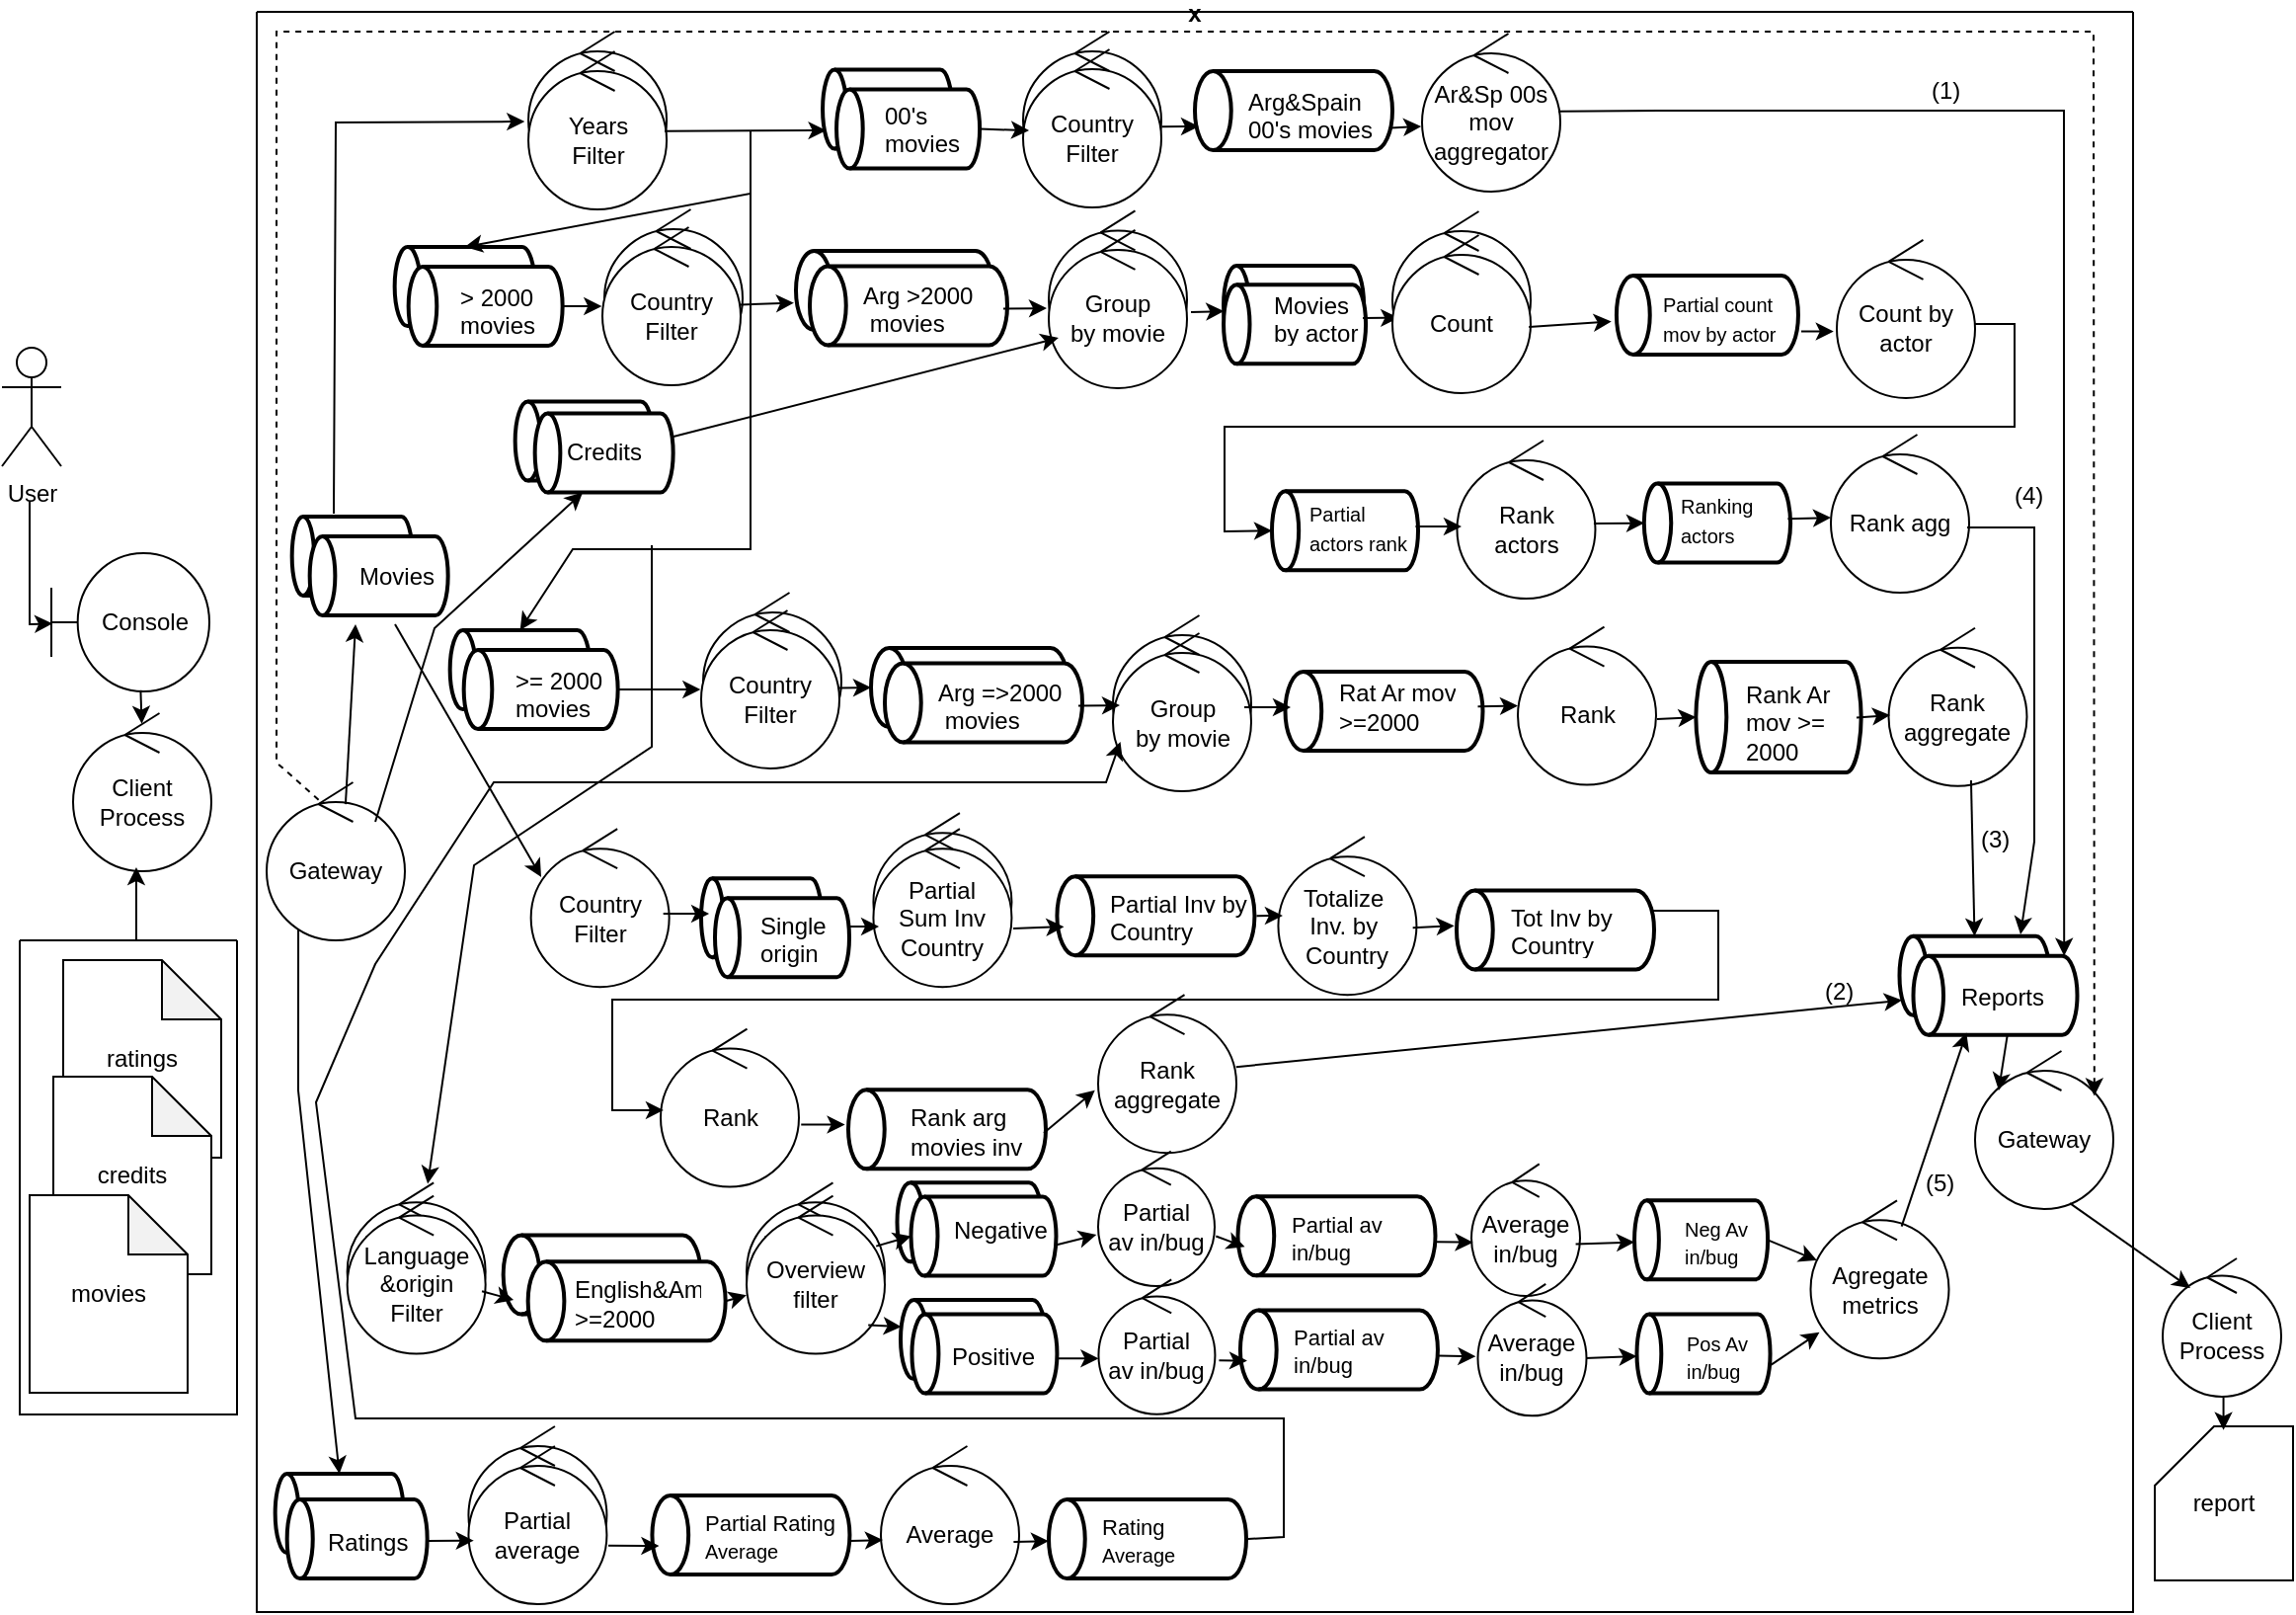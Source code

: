 <mxfile version="26.0.16">
  <diagram name="Página-1" id="5EHdqCPOscjuWSurFPto">
    <mxGraphModel dx="1195" dy="696" grid="1" gridSize="10" guides="1" tooltips="1" connect="1" arrows="1" fold="1" page="1" pageScale="1" pageWidth="1169" pageHeight="827" math="0" shadow="0">
      <root>
        <mxCell id="0" />
        <mxCell id="1" parent="0" />
        <mxCell id="0FK4gEiv9xLq5jpiOi4Y-4" value="x" style="swimlane;startSize=0;" parent="1" vertex="1">
          <mxGeometry x="130" y="8" width="950" height="810" as="geometry" />
        </mxCell>
        <mxCell id="JIv-27prWHrvnOJYH-O3-36" value="" style="strokeWidth=2;html=1;shape=mxgraph.flowchart.direct_data;whiteSpace=wrap;rotation=-180;" vertex="1" parent="0FK4gEiv9xLq5jpiOi4Y-4">
          <mxGeometry x="326" y="652" width="73.5" height="40" as="geometry" />
        </mxCell>
        <mxCell id="JIv-27prWHrvnOJYH-O3-35" value="" style="strokeWidth=2;html=1;shape=mxgraph.flowchart.direct_data;whiteSpace=wrap;rotation=-180;" vertex="1" parent="0FK4gEiv9xLq5jpiOi4Y-4">
          <mxGeometry x="324.25" y="592.66" width="73.5" height="40" as="geometry" />
        </mxCell>
        <mxCell id="JIv-27prWHrvnOJYH-O3-25" value="" style="strokeWidth=2;html=1;shape=mxgraph.flowchart.direct_data;whiteSpace=wrap;rotation=-180;" vertex="1" parent="0FK4gEiv9xLq5jpiOi4Y-4">
          <mxGeometry x="124.83" y="619.29" width="100" height="40" as="geometry" />
        </mxCell>
        <mxCell id="0TqPUbZBDxznDFXzXcbV-26" value="" style="strokeWidth=2;html=1;shape=mxgraph.flowchart.direct_data;whiteSpace=wrap;rotation=-180;" parent="0FK4gEiv9xLq5jpiOi4Y-4" vertex="1">
          <mxGeometry x="273" y="121" width="100" height="40" as="geometry" />
        </mxCell>
        <mxCell id="0TqPUbZBDxznDFXzXcbV-1" value="Years&lt;div&gt;Filter&lt;/div&gt;" style="ellipse;shape=umlControl;whiteSpace=wrap;html=1;" parent="0FK4gEiv9xLq5jpiOi4Y-4" vertex="1">
          <mxGeometry x="137.53" y="10.0" width="70" height="80" as="geometry" />
        </mxCell>
        <mxCell id="0FK4gEiv9xLq5jpiOi4Y-42" value="" style="strokeWidth=2;html=1;shape=mxgraph.flowchart.direct_data;whiteSpace=wrap;rotation=-180;" parent="0FK4gEiv9xLq5jpiOi4Y-4" vertex="1">
          <mxGeometry x="475" y="30" width="100" height="40" as="geometry" />
        </mxCell>
        <mxCell id="VfOvfnHJ5WRVcfxownJu-18" value="" style="strokeWidth=2;html=1;shape=mxgraph.flowchart.direct_data;whiteSpace=wrap;rotation=-180;" parent="0FK4gEiv9xLq5jpiOi4Y-4" vertex="1">
          <mxGeometry x="831.75" y="467.87" width="76" height="40" as="geometry" />
        </mxCell>
        <mxCell id="0FK4gEiv9xLq5jpiOi4Y-6" value="Gateway" style="ellipse;shape=umlControl;whiteSpace=wrap;html=1;" parent="0FK4gEiv9xLq5jpiOi4Y-4" vertex="1">
          <mxGeometry x="870" y="526" width="70" height="80" as="geometry" />
        </mxCell>
        <mxCell id="0FK4gEiv9xLq5jpiOi4Y-22" value="" style="strokeWidth=2;html=1;shape=mxgraph.flowchart.direct_data;whiteSpace=wrap;rotation=-180;" parent="0FK4gEiv9xLq5jpiOi4Y-4" vertex="1">
          <mxGeometry x="17.83" y="255.5" width="61" height="40" as="geometry" />
        </mxCell>
        <mxCell id="0FK4gEiv9xLq5jpiOi4Y-18" value="" style="strokeWidth=2;html=1;shape=mxgraph.flowchart.direct_data;whiteSpace=wrap;rotation=-180;" parent="0FK4gEiv9xLq5jpiOi4Y-4" vertex="1">
          <mxGeometry x="26.83" y="265.5" width="70" height="40" as="geometry" />
        </mxCell>
        <mxCell id="0FK4gEiv9xLq5jpiOi4Y-21" value="Movies" style="text;strokeColor=none;fillColor=none;align=left;verticalAlign=middle;spacingLeft=4;spacingRight=4;overflow=hidden;points=[[0,0.5],[1,0.5]];portConstraint=eastwest;rotatable=0;whiteSpace=wrap;html=1;" parent="0FK4gEiv9xLq5jpiOi4Y-4" vertex="1">
          <mxGeometry x="45.83" y="270.5" width="51" height="31.13" as="geometry" />
        </mxCell>
        <mxCell id="0FK4gEiv9xLq5jpiOi4Y-36" value="Year filter" style="ellipse;shape=umlControl;whiteSpace=wrap;html=1;" parent="0FK4gEiv9xLq5jpiOi4Y-4" vertex="1">
          <mxGeometry x="388" y="10" width="70" height="80" as="geometry" />
        </mxCell>
        <mxCell id="0FK4gEiv9xLq5jpiOi4Y-38" value="Country Filter" style="ellipse;shape=umlControl;whiteSpace=wrap;html=1;" parent="0FK4gEiv9xLq5jpiOi4Y-4" vertex="1">
          <mxGeometry x="388" y="19" width="70" height="80" as="geometry" />
        </mxCell>
        <mxCell id="0FK4gEiv9xLq5jpiOi4Y-44" value="Arg&amp;amp;Spain&lt;div&gt;00&#39;s movies&lt;/div&gt;" style="text;strokeColor=none;fillColor=none;align=left;verticalAlign=middle;spacingLeft=4;spacingRight=4;overflow=hidden;points=[[0,0.5],[1,0.5]];portConstraint=eastwest;rotatable=0;whiteSpace=wrap;html=1;" parent="0FK4gEiv9xLq5jpiOi4Y-4" vertex="1">
          <mxGeometry x="496" y="35.44" width="77" height="32.26" as="geometry" />
        </mxCell>
        <mxCell id="0FK4gEiv9xLq5jpiOi4Y-46" value="" style="endArrow=classic;html=1;rounded=0;entryX=0.98;entryY=0.3;entryDx=0;entryDy=0;entryPerimeter=0;exitX=1.003;exitY=0.551;exitDx=0;exitDy=0;exitPerimeter=0;" parent="0FK4gEiv9xLq5jpiOi4Y-4" target="0FK4gEiv9xLq5jpiOi4Y-42" edge="1">
          <mxGeometry width="50" height="50" relative="1" as="geometry">
            <mxPoint x="458.21" y="58.08" as="sourcePoint" />
            <mxPoint x="564" y="21" as="targetPoint" />
          </mxGeometry>
        </mxCell>
        <mxCell id="0FK4gEiv9xLq5jpiOi4Y-47" value="" style="endArrow=classic;html=1;rounded=0;exitX=0.44;exitY=0.16;exitDx=0;exitDy=0;exitPerimeter=0;dashed=1;entryX=0.863;entryY=0.284;entryDx=0;entryDy=0;entryPerimeter=0;" parent="0FK4gEiv9xLq5jpiOi4Y-4" source="VfOvfnHJ5WRVcfxownJu-13" target="0FK4gEiv9xLq5jpiOi4Y-6" edge="1">
          <mxGeometry width="50" height="50" relative="1" as="geometry">
            <mxPoint x="-16.47" y="229.76" as="sourcePoint" />
            <mxPoint x="834" y="490" as="targetPoint" />
            <Array as="points">
              <mxPoint x="10" y="380" />
              <mxPoint x="10" y="200" />
              <mxPoint x="10" y="10" />
              <mxPoint x="930" y="10" />
            </Array>
          </mxGeometry>
        </mxCell>
        <mxCell id="0FK4gEiv9xLq5jpiOi4Y-52" value="Years&lt;div&gt;Filter&lt;/div&gt;" style="ellipse;shape=umlControl;whiteSpace=wrap;html=1;" parent="0FK4gEiv9xLq5jpiOi4Y-4" vertex="1">
          <mxGeometry x="137.53" y="20" width="70" height="80" as="geometry" />
        </mxCell>
        <mxCell id="0FK4gEiv9xLq5jpiOi4Y-54" value="" style="edgeStyle=orthogonalEdgeStyle;rounded=0;orthogonalLoop=1;jettySize=auto;html=1;exitX=0.5;exitY=0;exitDx=0;exitDy=0;exitPerimeter=0;entryX=0.513;entryY=0.124;entryDx=0;entryDy=0;entryPerimeter=0;" parent="0FK4gEiv9xLq5jpiOi4Y-4" source="VfOvfnHJ5WRVcfxownJu-18" target="0FK4gEiv9xLq5jpiOi4Y-53" edge="1">
          <mxGeometry relative="1" as="geometry">
            <mxPoint x="1128.75" y="517.87" as="sourcePoint" />
            <mxPoint x="1140.75" y="544.87" as="targetPoint" />
          </mxGeometry>
        </mxCell>
        <mxCell id="0FK4gEiv9xLq5jpiOi4Y-53" value="" style="strokeWidth=2;html=1;shape=mxgraph.flowchart.direct_data;whiteSpace=wrap;rotation=-180;" parent="0FK4gEiv9xLq5jpiOi4Y-4" vertex="1">
          <mxGeometry x="838.75" y="477.87" width="83" height="40" as="geometry" />
        </mxCell>
        <mxCell id="0FK4gEiv9xLq5jpiOi4Y-51" value="Reports" style="text;strokeColor=none;fillColor=none;align=left;verticalAlign=middle;spacingLeft=4;spacingRight=4;overflow=hidden;points=[[0,0.5],[1,0.5]];portConstraint=eastwest;rotatable=0;whiteSpace=wrap;html=1;" parent="0FK4gEiv9xLq5jpiOi4Y-4" vertex="1">
          <mxGeometry x="856.75" y="482.53" width="60" height="32.26" as="geometry" />
        </mxCell>
        <mxCell id="0FK4gEiv9xLq5jpiOi4Y-57" value="" style="strokeWidth=2;html=1;shape=mxgraph.flowchart.direct_data;whiteSpace=wrap;rotation=-180;" parent="0FK4gEiv9xLq5jpiOi4Y-4" vertex="1">
          <mxGeometry x="225" y="438.57" width="61" height="40" as="geometry" />
        </mxCell>
        <mxCell id="0FK4gEiv9xLq5jpiOi4Y-58" value="" style="strokeWidth=2;html=1;shape=mxgraph.flowchart.direct_data;whiteSpace=wrap;rotation=-180;" parent="0FK4gEiv9xLq5jpiOi4Y-4" vertex="1">
          <mxGeometry x="232" y="448.57" width="68" height="40" as="geometry" />
        </mxCell>
        <mxCell id="0FK4gEiv9xLq5jpiOi4Y-59" value="Single&amp;nbsp;&lt;div&gt;origin&lt;/div&gt;" style="text;strokeColor=none;fillColor=none;align=left;verticalAlign=middle;spacingLeft=4;spacingRight=4;overflow=hidden;points=[[0,0.5],[1,0.5]];portConstraint=eastwest;rotatable=0;whiteSpace=wrap;html=1;" parent="0FK4gEiv9xLq5jpiOi4Y-4" vertex="1">
          <mxGeometry x="249" y="452.44" width="43" height="32.26" as="geometry" />
        </mxCell>
        <mxCell id="0FK4gEiv9xLq5jpiOi4Y-68" value="Country&lt;div&gt;filter&lt;/div&gt;" style="ellipse;shape=umlControl;whiteSpace=wrap;html=1;" parent="0FK4gEiv9xLq5jpiOi4Y-4" vertex="1">
          <mxGeometry x="312.22" y="405.57" width="70" height="80" as="geometry" />
        </mxCell>
        <mxCell id="0FK4gEiv9xLq5jpiOi4Y-69" value="Partial&lt;div&gt;Sum Inv&lt;div&gt;Country&lt;/div&gt;&lt;/div&gt;" style="ellipse;shape=umlControl;whiteSpace=wrap;html=1;" parent="0FK4gEiv9xLq5jpiOi4Y-4" vertex="1">
          <mxGeometry x="312.22" y="413.57" width="70" height="80" as="geometry" />
        </mxCell>
        <mxCell id="0FK4gEiv9xLq5jpiOi4Y-72" value="" style="strokeWidth=2;html=1;shape=mxgraph.flowchart.direct_data;whiteSpace=wrap;rotation=-180;" parent="0FK4gEiv9xLq5jpiOi4Y-4" vertex="1">
          <mxGeometry x="405.22" y="437.57" width="100" height="40" as="geometry" />
        </mxCell>
        <mxCell id="0FK4gEiv9xLq5jpiOi4Y-73" value="Partial Inv by Country" style="text;strokeColor=none;fillColor=none;align=left;verticalAlign=middle;spacingLeft=4;spacingRight=4;overflow=hidden;points=[[0,0.5],[1,0.5]];portConstraint=eastwest;rotatable=0;whiteSpace=wrap;html=1;" parent="0FK4gEiv9xLq5jpiOi4Y-4" vertex="1">
          <mxGeometry x="426.22" y="441.44" width="80" height="32.26" as="geometry" />
        </mxCell>
        <mxCell id="0FK4gEiv9xLq5jpiOi4Y-74" value="" style="endArrow=classic;html=1;rounded=0;entryX=0.965;entryY=0.362;entryDx=0;entryDy=0;entryPerimeter=0;exitX=1.011;exitY=0.63;exitDx=0;exitDy=0;exitPerimeter=0;" parent="0FK4gEiv9xLq5jpiOi4Y-4" source="0FK4gEiv9xLq5jpiOi4Y-69" target="0FK4gEiv9xLq5jpiOi4Y-72" edge="1">
          <mxGeometry width="50" height="50" relative="1" as="geometry">
            <mxPoint x="384.22" y="460.57" as="sourcePoint" />
            <mxPoint x="404.22" y="452.57" as="targetPoint" />
          </mxGeometry>
        </mxCell>
        <mxCell id="0FK4gEiv9xLq5jpiOi4Y-77" value="&lt;div&gt;Totalize&amp;nbsp;&lt;/div&gt;&lt;div&gt;Inv.&amp;nbsp;&lt;span style=&quot;background-color: transparent; color: light-dark(rgb(0, 0, 0), rgb(255, 255, 255));&quot;&gt;by&amp;nbsp;&lt;/span&gt;&lt;/div&gt;&lt;div&gt;Country&lt;/div&gt;" style="ellipse;shape=umlControl;whiteSpace=wrap;html=1;" parent="0FK4gEiv9xLq5jpiOi4Y-4" vertex="1">
          <mxGeometry x="517.22" y="417.57" width="70" height="80" as="geometry" />
        </mxCell>
        <mxCell id="0FK4gEiv9xLq5jpiOi4Y-83" value="" style="strokeWidth=2;html=1;shape=mxgraph.flowchart.direct_data;whiteSpace=wrap;rotation=-180;" parent="0FK4gEiv9xLq5jpiOi4Y-4" vertex="1">
          <mxGeometry x="607.5" y="444.7" width="100" height="40" as="geometry" />
        </mxCell>
        <mxCell id="0FK4gEiv9xLq5jpiOi4Y-84" value="Tot Inv by Country" style="text;strokeColor=none;fillColor=none;align=left;verticalAlign=middle;spacingLeft=4;spacingRight=4;overflow=hidden;points=[[0,0.5],[1,0.5]];portConstraint=eastwest;rotatable=0;whiteSpace=wrap;html=1;" parent="0FK4gEiv9xLq5jpiOi4Y-4" vertex="1">
          <mxGeometry x="628.5" y="449.7" width="80" height="31.13" as="geometry" />
        </mxCell>
        <mxCell id="0FK4gEiv9xLq5jpiOi4Y-90" value="Ar&amp;amp;Sp 00s&lt;div&gt;mov&lt;/div&gt;&lt;div&gt;aggregator&lt;/div&gt;" style="ellipse;shape=umlControl;whiteSpace=wrap;html=1;" parent="0FK4gEiv9xLq5jpiOi4Y-4" vertex="1">
          <mxGeometry x="590" y="11" width="70" height="80" as="geometry" />
        </mxCell>
        <mxCell id="0FK4gEiv9xLq5jpiOi4Y-92" value="" style="endArrow=classic;html=1;rounded=0;exitX=0.986;exitY=0.492;exitDx=0;exitDy=0;exitPerimeter=0;entryX=0.08;entryY=1;entryDx=0;entryDy=0;entryPerimeter=0;" parent="0FK4gEiv9xLq5jpiOi4Y-4" source="0FK4gEiv9xLq5jpiOi4Y-90" target="0FK4gEiv9xLq5jpiOi4Y-53" edge="1">
          <mxGeometry width="50" height="50" relative="1" as="geometry">
            <mxPoint x="463" y="240" as="sourcePoint" />
            <mxPoint x="823" y="420" as="targetPoint" />
            <Array as="points">
              <mxPoint x="710" y="50" />
              <mxPoint x="810" y="50" />
              <mxPoint x="915" y="50" />
              <mxPoint x="915" y="350" />
            </Array>
          </mxGeometry>
        </mxCell>
        <mxCell id="0FK4gEiv9xLq5jpiOi4Y-100" value="" style="endArrow=classic;html=1;rounded=0;entryX=0.989;entryY=0.374;entryDx=0;entryDy=0;entryPerimeter=0;exitX=0.973;exitY=0.575;exitDx=0;exitDy=0;exitPerimeter=0;" parent="0FK4gEiv9xLq5jpiOi4Y-4" source="0FK4gEiv9xLq5jpiOi4Y-77" edge="1">
          <mxGeometry width="50" height="50" relative="1" as="geometry">
            <mxPoint x="690.22" y="471.57" as="sourcePoint" />
            <mxPoint x="606.32" y="462.61" as="targetPoint" />
          </mxGeometry>
        </mxCell>
        <mxCell id="0FK4gEiv9xLq5jpiOi4Y-118" value="" style="endArrow=classic;html=1;rounded=0;exitX=1;exitY=0.5;exitDx=0;exitDy=0;entryX=0.032;entryY=0.499;entryDx=0;entryDy=0;entryPerimeter=0;" parent="0FK4gEiv9xLq5jpiOi4Y-4" source="0FK4gEiv9xLq5jpiOi4Y-73" target="0FK4gEiv9xLq5jpiOi4Y-77" edge="1">
          <mxGeometry width="50" height="50" relative="1" as="geometry">
            <mxPoint x="466.22" y="561.57" as="sourcePoint" />
            <mxPoint x="516.22" y="511.57" as="targetPoint" />
          </mxGeometry>
        </mxCell>
        <mxCell id="U0VjU1GIPefAjUWXMzxX-61" value="" style="endArrow=classic;html=1;rounded=0;exitX=0.427;exitY=-0.01;exitDx=0;exitDy=0;exitPerimeter=0;entryX=0.171;entryY=0.25;entryDx=0;entryDy=0;entryPerimeter=0;" parent="0FK4gEiv9xLq5jpiOi4Y-4" source="0FK4gEiv9xLq5jpiOi4Y-53" target="0FK4gEiv9xLq5jpiOi4Y-6" edge="1">
          <mxGeometry width="50" height="50" relative="1" as="geometry">
            <mxPoint x="744" y="536" as="sourcePoint" />
            <mxPoint x="794" y="486" as="targetPoint" />
          </mxGeometry>
        </mxCell>
        <mxCell id="0FK4gEiv9xLq5jpiOi4Y-23" value="" style="strokeWidth=2;html=1;shape=mxgraph.flowchart.direct_data;whiteSpace=wrap;rotation=-180;" parent="0FK4gEiv9xLq5jpiOi4Y-4" vertex="1">
          <mxGeometry x="130.83" y="197.27" width="70" height="40" as="geometry" />
        </mxCell>
        <mxCell id="0FK4gEiv9xLq5jpiOi4Y-24" value="" style="strokeWidth=2;html=1;shape=mxgraph.flowchart.direct_data;whiteSpace=wrap;rotation=-180;" parent="0FK4gEiv9xLq5jpiOi4Y-4" vertex="1">
          <mxGeometry x="140.83" y="203.27" width="70" height="40" as="geometry" />
        </mxCell>
        <mxCell id="0FK4gEiv9xLq5jpiOi4Y-25" value="Credits" style="text;strokeColor=none;fillColor=none;align=left;verticalAlign=middle;spacingLeft=4;spacingRight=4;overflow=hidden;points=[[0,0.5],[1,0.5]];portConstraint=eastwest;rotatable=0;whiteSpace=wrap;html=1;" parent="0FK4gEiv9xLq5jpiOi4Y-4" vertex="1">
          <mxGeometry x="150.83" y="208.27" width="55" height="30" as="geometry" />
        </mxCell>
        <mxCell id="0FK4gEiv9xLq5jpiOi4Y-30" value="" style="strokeWidth=2;html=1;shape=mxgraph.flowchart.direct_data;whiteSpace=wrap;rotation=-180;" parent="0FK4gEiv9xLq5jpiOi4Y-4" vertex="1">
          <mxGeometry x="9.33" y="740" width="65" height="40" as="geometry" />
        </mxCell>
        <mxCell id="VfOvfnHJ5WRVcfxownJu-13" value="Gateway" style="ellipse;shape=umlControl;whiteSpace=wrap;html=1;" parent="0FK4gEiv9xLq5jpiOi4Y-4" vertex="1">
          <mxGeometry x="5" y="390" width="70" height="80" as="geometry" />
        </mxCell>
        <mxCell id="0FK4gEiv9xLq5jpiOi4Y-29" value="" style="strokeWidth=2;html=1;shape=mxgraph.flowchart.direct_data;whiteSpace=wrap;rotation=-180;" parent="0FK4gEiv9xLq5jpiOi4Y-4" vertex="1">
          <mxGeometry x="15.33" y="753" width="71" height="40" as="geometry" />
        </mxCell>
        <mxCell id="0FK4gEiv9xLq5jpiOi4Y-31" value="Ratings" style="text;strokeColor=none;fillColor=none;align=left;verticalAlign=middle;spacingLeft=4;spacingRight=4;overflow=hidden;points=[[0,0.5],[1,0.5]];portConstraint=eastwest;rotatable=0;whiteSpace=wrap;html=1;" parent="0FK4gEiv9xLq5jpiOi4Y-4" vertex="1">
          <mxGeometry x="30.33" y="760" width="57" height="30" as="geometry" />
        </mxCell>
        <mxCell id="0FK4gEiv9xLq5jpiOi4Y-104" value="" style="strokeWidth=2;html=1;shape=mxgraph.flowchart.direct_data;whiteSpace=wrap;rotation=-180;" parent="0FK4gEiv9xLq5jpiOi4Y-4" vertex="1">
          <mxGeometry x="69.83" y="119" width="71" height="40" as="geometry" />
        </mxCell>
        <mxCell id="0FK4gEiv9xLq5jpiOi4Y-106" value="Country Filter" style="ellipse;shape=umlControl;whiteSpace=wrap;html=1;" parent="0FK4gEiv9xLq5jpiOi4Y-4" vertex="1">
          <mxGeometry x="138.83" y="413.57" width="70" height="80" as="geometry" />
        </mxCell>
        <mxCell id="0FK4gEiv9xLq5jpiOi4Y-107" value="" style="strokeWidth=2;html=1;shape=mxgraph.flowchart.direct_data;whiteSpace=wrap;rotation=-180;" parent="0FK4gEiv9xLq5jpiOi4Y-4" vertex="1">
          <mxGeometry x="76.83" y="129" width="78" height="40" as="geometry" />
        </mxCell>
        <mxCell id="0FK4gEiv9xLq5jpiOi4Y-108" value="&amp;gt; 2000&lt;div&gt;movies&lt;/div&gt;" style="text;strokeColor=none;fillColor=none;align=left;verticalAlign=middle;spacingLeft=4;spacingRight=4;overflow=hidden;points=[[0,0.5],[1,0.5]];portConstraint=eastwest;rotatable=0;whiteSpace=wrap;html=1;" parent="0FK4gEiv9xLq5jpiOi4Y-4" vertex="1">
          <mxGeometry x="96.83" y="134.44" width="60" height="32.26" as="geometry" />
        </mxCell>
        <mxCell id="0FK4gEiv9xLq5jpiOi4Y-110" value="" style="endArrow=classic;html=1;rounded=0;entryX=0.5;entryY=1;entryDx=0;entryDy=0;entryPerimeter=0;" parent="0FK4gEiv9xLq5jpiOi4Y-4" target="0FK4gEiv9xLq5jpiOi4Y-104" edge="1">
          <mxGeometry width="50" height="50" relative="1" as="geometry">
            <mxPoint x="250" y="60" as="sourcePoint" />
            <mxPoint x="227.67" y="109" as="targetPoint" />
            <Array as="points">
              <mxPoint x="250" y="92" />
            </Array>
          </mxGeometry>
        </mxCell>
        <mxCell id="0FK4gEiv9xLq5jpiOi4Y-112" value="" style="endArrow=classic;html=1;rounded=0;exitX=0;exitY=0.5;exitDx=0;exitDy=0;exitPerimeter=0;entryX=-0.005;entryY=0.5;entryDx=0;entryDy=0;entryPerimeter=0;" parent="0FK4gEiv9xLq5jpiOi4Y-4" source="0FK4gEiv9xLq5jpiOi4Y-107" target="0TqPUbZBDxznDFXzXcbV-18" edge="1">
          <mxGeometry width="50" height="50" relative="1" as="geometry">
            <mxPoint x="190.83" y="163" as="sourcePoint" />
            <mxPoint x="188.16" y="150" as="targetPoint" />
          </mxGeometry>
        </mxCell>
        <mxCell id="U0VjU1GIPefAjUWXMzxX-1" value="Year filter" style="ellipse;shape=umlControl;whiteSpace=wrap;html=1;" parent="0FK4gEiv9xLq5jpiOi4Y-4" vertex="1">
          <mxGeometry x="433.5" y="305.5" width="70" height="80" as="geometry" />
        </mxCell>
        <mxCell id="U0VjU1GIPefAjUWXMzxX-2" value="Group&lt;div&gt;by movie&lt;/div&gt;" style="ellipse;shape=umlControl;whiteSpace=wrap;html=1;" parent="0FK4gEiv9xLq5jpiOi4Y-4" vertex="1">
          <mxGeometry x="433.5" y="314.5" width="70" height="80" as="geometry" />
        </mxCell>
        <mxCell id="U0VjU1GIPefAjUWXMzxX-4" value="" style="endArrow=classic;html=1;rounded=0;entryX=0.054;entryY=0.687;entryDx=0;entryDy=0;entryPerimeter=0;exitX=1;exitY=0.5;exitDx=0;exitDy=0;" parent="0FK4gEiv9xLq5jpiOi4Y-4" target="U0VjU1GIPefAjUWXMzxX-2" edge="1" source="JIv-27prWHrvnOJYH-O3-15">
          <mxGeometry width="50" height="50" relative="1" as="geometry">
            <mxPoint x="100" y="490" as="sourcePoint" />
            <mxPoint x="229" y="511" as="targetPoint" />
            <Array as="points">
              <mxPoint x="520" y="772" />
              <mxPoint x="520" y="712" />
              <mxPoint x="50" y="712" />
              <mxPoint x="30" y="552" />
              <mxPoint x="60" y="482" />
              <mxPoint x="120" y="390" />
              <mxPoint x="430" y="390" />
            </Array>
          </mxGeometry>
        </mxCell>
        <mxCell id="U0VjU1GIPefAjUWXMzxX-6" value="" style="strokeWidth=2;html=1;shape=mxgraph.flowchart.direct_data;whiteSpace=wrap;rotation=-180;" parent="0FK4gEiv9xLq5jpiOi4Y-4" vertex="1">
          <mxGeometry x="520.75" y="334" width="100" height="40" as="geometry" />
        </mxCell>
        <mxCell id="U0VjU1GIPefAjUWXMzxX-7" value="Rat Ar mov&lt;div&gt;&amp;gt;=2000&lt;/div&gt;" style="text;strokeColor=none;fillColor=none;align=left;verticalAlign=middle;spacingLeft=4;spacingRight=4;overflow=hidden;points=[[0,0.5],[1,0.5]];portConstraint=eastwest;rotatable=0;whiteSpace=wrap;html=1;" parent="0FK4gEiv9xLq5jpiOi4Y-4" vertex="1">
          <mxGeometry x="541.75" y="333.13" width="76.5" height="37" as="geometry" />
        </mxCell>
        <mxCell id="U0VjU1GIPefAjUWXMzxX-10" value="Rank" style="ellipse;shape=umlControl;whiteSpace=wrap;html=1;" parent="0FK4gEiv9xLq5jpiOi4Y-4" vertex="1">
          <mxGeometry x="204.5" y="514.79" width="70" height="80" as="geometry" />
        </mxCell>
        <mxCell id="U0VjU1GIPefAjUWXMzxX-13" value="" style="endArrow=classic;html=1;rounded=0;entryX=1;entryY=0.5;entryDx=0;entryDy=0;entryPerimeter=0;" parent="0FK4gEiv9xLq5jpiOi4Y-4" edge="1">
          <mxGeometry width="50" height="50" relative="1" as="geometry">
            <mxPoint x="500" y="352" as="sourcePoint" />
            <mxPoint x="523.5" y="352" as="targetPoint" />
          </mxGeometry>
        </mxCell>
        <mxCell id="U0VjU1GIPefAjUWXMzxX-15" value="" style="strokeWidth=2;html=1;shape=mxgraph.flowchart.direct_data;whiteSpace=wrap;rotation=-180;" parent="0FK4gEiv9xLq5jpiOi4Y-4" vertex="1">
          <mxGeometry x="299.5" y="545.66" width="100" height="40" as="geometry" />
        </mxCell>
        <mxCell id="U0VjU1GIPefAjUWXMzxX-16" value="Rank arg&lt;div&gt;movies inv&lt;/div&gt;" style="text;strokeColor=none;fillColor=none;align=left;verticalAlign=middle;spacingLeft=4;spacingRight=4;overflow=hidden;points=[[0,0.5],[1,0.5]];portConstraint=eastwest;rotatable=0;whiteSpace=wrap;html=1;" parent="0FK4gEiv9xLq5jpiOi4Y-4" vertex="1">
          <mxGeometry x="324.5" y="550.66" width="74" height="33.63" as="geometry" />
        </mxCell>
        <mxCell id="U0VjU1GIPefAjUWXMzxX-18" value="Rank&lt;div&gt;aggregate&lt;/div&gt;" style="ellipse;shape=umlControl;whiteSpace=wrap;html=1;" parent="0FK4gEiv9xLq5jpiOi4Y-4" vertex="1">
          <mxGeometry x="426" y="497.57" width="70" height="80" as="geometry" />
        </mxCell>
        <mxCell id="U0VjU1GIPefAjUWXMzxX-19" value="" style="endArrow=classic;html=1;rounded=0;entryX=-0.023;entryY=0.604;entryDx=0;entryDy=0;entryPerimeter=0;exitX=1;exitY=0.5;exitDx=0;exitDy=0;" parent="0FK4gEiv9xLq5jpiOi4Y-4" source="U0VjU1GIPefAjUWXMzxX-16" target="U0VjU1GIPefAjUWXMzxX-18" edge="1">
          <mxGeometry width="50" height="50" relative="1" as="geometry">
            <mxPoint x="404.5" y="567.79" as="sourcePoint" />
            <mxPoint x="456.5" y="568.79" as="targetPoint" />
          </mxGeometry>
        </mxCell>
        <mxCell id="U0VjU1GIPefAjUWXMzxX-20" value="" style="endArrow=classic;html=1;rounded=0;entryX=1.017;entryY=0.559;entryDx=0;entryDy=0;entryPerimeter=0;exitX=1.016;exitY=0.606;exitDx=0;exitDy=0;exitPerimeter=0;" parent="0FK4gEiv9xLq5jpiOi4Y-4" source="U0VjU1GIPefAjUWXMzxX-10" target="U0VjU1GIPefAjUWXMzxX-15" edge="1">
          <mxGeometry width="50" height="50" relative="1" as="geometry">
            <mxPoint x="229.5" y="604.29" as="sourcePoint" />
            <mxPoint x="293.7" y="563.55" as="targetPoint" />
          </mxGeometry>
        </mxCell>
        <mxCell id="U0VjU1GIPefAjUWXMzxX-38" value="Group&lt;div&gt;by movie&lt;/div&gt;" style="ellipse;shape=umlControl;whiteSpace=wrap;html=1;" parent="0FK4gEiv9xLq5jpiOi4Y-4" vertex="1">
          <mxGeometry x="401" y="100.7" width="70" height="80" as="geometry" />
        </mxCell>
        <mxCell id="U0VjU1GIPefAjUWXMzxX-39" value="" style="strokeWidth=2;html=1;shape=mxgraph.flowchart.direct_data;whiteSpace=wrap;rotation=-180;" parent="0FK4gEiv9xLq5jpiOi4Y-4" vertex="1">
          <mxGeometry x="489.53" y="128.5" width="71" height="40" as="geometry" />
        </mxCell>
        <mxCell id="U0VjU1GIPefAjUWXMzxX-40" value="" style="strokeWidth=2;html=1;shape=mxgraph.flowchart.direct_data;whiteSpace=wrap;rotation=-180;" parent="0FK4gEiv9xLq5jpiOi4Y-4" vertex="1">
          <mxGeometry x="489.53" y="138.14" width="72" height="40" as="geometry" />
        </mxCell>
        <mxCell id="U0VjU1GIPefAjUWXMzxX-41" value="Movies by actor" style="text;strokeColor=none;fillColor=none;align=left;verticalAlign=middle;spacingLeft=4;spacingRight=4;overflow=hidden;points=[[0,0.5],[1,0.5]];portConstraint=eastwest;rotatable=0;whiteSpace=wrap;html=1;" parent="0FK4gEiv9xLq5jpiOi4Y-4" vertex="1">
          <mxGeometry x="508.53" y="139.87" width="60" height="31.13" as="geometry" />
        </mxCell>
        <mxCell id="U0VjU1GIPefAjUWXMzxX-44" value="" style="endArrow=classic;html=1;rounded=0;entryX=0.045;entryY=0.493;entryDx=0;entryDy=0;entryPerimeter=0;" parent="0FK4gEiv9xLq5jpiOi4Y-4" edge="1">
          <mxGeometry width="50" height="50" relative="1" as="geometry">
            <mxPoint x="560" y="155" as="sourcePoint" />
            <mxPoint x="578.15" y="154.88" as="targetPoint" />
          </mxGeometry>
        </mxCell>
        <mxCell id="U0VjU1GIPefAjUWXMzxX-45" value="" style="endArrow=classic;html=1;rounded=0;entryX=0.998;entryY=0.666;entryDx=0;entryDy=0;entryPerimeter=0;" parent="0FK4gEiv9xLq5jpiOi4Y-4" target="U0VjU1GIPefAjUWXMzxX-40" edge="1">
          <mxGeometry width="50" height="50" relative="1" as="geometry">
            <mxPoint x="473" y="152" as="sourcePoint" />
            <mxPoint x="509" y="150" as="targetPoint" />
          </mxGeometry>
        </mxCell>
        <mxCell id="U0VjU1GIPefAjUWXMzxX-47" value="" style="strokeWidth=2;html=1;shape=mxgraph.flowchart.direct_data;whiteSpace=wrap;rotation=-180;" parent="0FK4gEiv9xLq5jpiOi4Y-4" vertex="1">
          <mxGeometry x="688.47" y="133.44" width="92" height="40" as="geometry" />
        </mxCell>
        <mxCell id="U0VjU1GIPefAjUWXMzxX-48" value="&lt;font style=&quot;font-size: 10px;&quot;&gt;Partial count mov by actor&lt;/font&gt;" style="text;strokeColor=none;fillColor=none;align=left;verticalAlign=middle;spacingLeft=4;spacingRight=4;overflow=hidden;points=[[0,0.5],[1,0.5]];portConstraint=eastwest;rotatable=0;whiteSpace=wrap;html=1;" parent="0FK4gEiv9xLq5jpiOi4Y-4" vertex="1">
          <mxGeometry x="706.47" y="137.57" width="70" height="34.5" as="geometry" />
        </mxCell>
        <mxCell id="U0VjU1GIPefAjUWXMzxX-53" value="Count by actor" style="ellipse;shape=umlControl;whiteSpace=wrap;html=1;" parent="0FK4gEiv9xLq5jpiOi4Y-4" vertex="1">
          <mxGeometry x="800" y="115.44" width="70" height="80" as="geometry" />
        </mxCell>
        <mxCell id="U0VjU1GIPefAjUWXMzxX-54" value="" style="endArrow=classic;html=1;rounded=0;entryX=-0.023;entryY=0.604;entryDx=0;entryDy=0;entryPerimeter=0;exitX=0;exitY=0.5;exitDx=0;exitDy=0;exitPerimeter=0;" parent="0FK4gEiv9xLq5jpiOi4Y-4" edge="1">
          <mxGeometry width="50" height="50" relative="1" as="geometry">
            <mxPoint x="782" y="161.81" as="sourcePoint" />
            <mxPoint x="798.39" y="161.76" as="targetPoint" />
          </mxGeometry>
        </mxCell>
        <mxCell id="U0VjU1GIPefAjUWXMzxX-69" value="" style="strokeWidth=2;html=1;shape=mxgraph.flowchart.direct_data;whiteSpace=wrap;rotation=-180;" parent="0FK4gEiv9xLq5jpiOi4Y-4" vertex="1">
          <mxGeometry x="514" y="242.64" width="74" height="40" as="geometry" />
        </mxCell>
        <mxCell id="U0VjU1GIPefAjUWXMzxX-70" value="&lt;font style=&quot;font-size: 10px;&quot;&gt;Partial actors rank&lt;/font&gt;" style="text;strokeColor=none;fillColor=none;align=left;verticalAlign=middle;spacingLeft=4;spacingRight=4;overflow=hidden;points=[[0,0.5],[1,0.5]];portConstraint=eastwest;rotatable=0;whiteSpace=wrap;html=1;" parent="0FK4gEiv9xLq5jpiOi4Y-4" vertex="1">
          <mxGeometry x="526.75" y="243.27" width="60" height="34.5" as="geometry" />
        </mxCell>
        <mxCell id="am8gVOmJiwN1Gk6M9V-j-4" value="" style="endArrow=classic;html=1;rounded=0;entryX=0.258;entryY=1.167;entryDx=0;entryDy=0;entryPerimeter=0;exitX=0.786;exitY=0.25;exitDx=0;exitDy=0;exitPerimeter=0;" parent="0FK4gEiv9xLq5jpiOi4Y-4" source="VfOvfnHJ5WRVcfxownJu-13" target="0FK4gEiv9xLq5jpiOi4Y-25" edge="1">
          <mxGeometry width="50" height="50" relative="1" as="geometry">
            <mxPoint x="62.83" y="465.51" as="sourcePoint" />
            <mxPoint x="252.83" y="554.87" as="targetPoint" />
            <Array as="points">
              <mxPoint x="90" y="312" />
            </Array>
          </mxGeometry>
        </mxCell>
        <mxCell id="am8gVOmJiwN1Gk6M9V-j-6" value="" style="strokeWidth=2;html=1;shape=mxgraph.flowchart.direct_data;whiteSpace=wrap;rotation=-180;" parent="0FK4gEiv9xLq5jpiOi4Y-4" vertex="1">
          <mxGeometry x="286.53" y="29.31" width="65.53" height="40" as="geometry" />
        </mxCell>
        <mxCell id="am8gVOmJiwN1Gk6M9V-j-7" value="" style="strokeWidth=2;html=1;shape=mxgraph.flowchart.direct_data;whiteSpace=wrap;rotation=-180;" parent="0FK4gEiv9xLq5jpiOi4Y-4" vertex="1">
          <mxGeometry x="293.53" y="39.31" width="72.53" height="40" as="geometry" />
        </mxCell>
        <mxCell id="am8gVOmJiwN1Gk6M9V-j-9" value="" style="endArrow=classic;html=1;rounded=0;entryX=0.973;entryY=0.232;entryDx=0;entryDy=0;entryPerimeter=0;exitX=0.986;exitY=0.504;exitDx=0;exitDy=0;exitPerimeter=0;" parent="0FK4gEiv9xLq5jpiOi4Y-4" source="0FK4gEiv9xLq5jpiOi4Y-52" target="am8gVOmJiwN1Gk6M9V-j-6" edge="1">
          <mxGeometry width="50" height="50" relative="1" as="geometry">
            <mxPoint x="416.52" y="117.35" as="sourcePoint" />
            <mxPoint x="445.53" y="68.31" as="targetPoint" />
          </mxGeometry>
        </mxCell>
        <mxCell id="0FK4gEiv9xLq5jpiOi4Y-66" value="00&#39;s movies" style="text;strokeColor=none;fillColor=none;align=left;verticalAlign=middle;spacingLeft=4;spacingRight=4;overflow=hidden;points=[[0,0.5],[1,0.5]];portConstraint=eastwest;rotatable=0;whiteSpace=wrap;html=1;" parent="0FK4gEiv9xLq5jpiOi4Y-4" vertex="1">
          <mxGeometry x="311.53" y="43.18" width="49.47" height="32.26" as="geometry" />
        </mxCell>
        <mxCell id="0TqPUbZBDxznDFXzXcbV-2" value="" style="endArrow=classic;html=1;rounded=0;exitX=0;exitY=0.5;exitDx=0;exitDy=0;exitPerimeter=0;entryX=0.043;entryY=0.513;entryDx=0;entryDy=0;entryPerimeter=0;" parent="0FK4gEiv9xLq5jpiOi4Y-4" source="am8gVOmJiwN1Gk6M9V-j-7" target="0FK4gEiv9xLq5jpiOi4Y-38" edge="1">
          <mxGeometry width="50" height="50" relative="1" as="geometry">
            <mxPoint x="371.53" y="180.31" as="sourcePoint" />
            <mxPoint x="391" y="64" as="targetPoint" />
          </mxGeometry>
        </mxCell>
        <mxCell id="0TqPUbZBDxznDFXzXcbV-3" value="" style="endArrow=classic;html=1;rounded=0;exitX=0.653;exitY=1.038;exitDx=0;exitDy=0;exitPerimeter=0;entryX=-0.027;entryY=0.444;entryDx=0;entryDy=0;entryPerimeter=0;" parent="0FK4gEiv9xLq5jpiOi4Y-4" source="0FK4gEiv9xLq5jpiOi4Y-22" target="0FK4gEiv9xLq5jpiOi4Y-52" edge="1">
          <mxGeometry width="50" height="50" relative="1" as="geometry">
            <mxPoint x="320" y="180" as="sourcePoint" />
            <mxPoint x="370" y="130" as="targetPoint" />
            <Array as="points">
              <mxPoint x="40" y="56" />
            </Array>
          </mxGeometry>
        </mxCell>
        <mxCell id="0TqPUbZBDxznDFXzXcbV-4" value="" style="endArrow=classic;html=1;rounded=0;exitX=1.018;exitY=0.721;exitDx=0;exitDy=0;exitPerimeter=0;entryX=-0.006;entryY=0.587;entryDx=0;entryDy=0;entryPerimeter=0;" parent="0FK4gEiv9xLq5jpiOi4Y-4" source="0FK4gEiv9xLq5jpiOi4Y-44" target="0FK4gEiv9xLq5jpiOi4Y-90" edge="1">
          <mxGeometry width="50" height="50" relative="1" as="geometry">
            <mxPoint x="541" y="100" as="sourcePoint" />
            <mxPoint x="591" y="50" as="targetPoint" />
          </mxGeometry>
        </mxCell>
        <mxCell id="0TqPUbZBDxznDFXzXcbV-17" value="Year filter" style="ellipse;shape=umlControl;whiteSpace=wrap;html=1;" parent="0FK4gEiv9xLq5jpiOi4Y-4" vertex="1">
          <mxGeometry x="176" y="100" width="70" height="80" as="geometry" />
        </mxCell>
        <mxCell id="0TqPUbZBDxznDFXzXcbV-18" value="Country Filter" style="ellipse;shape=umlControl;whiteSpace=wrap;html=1;" parent="0FK4gEiv9xLq5jpiOi4Y-4" vertex="1">
          <mxGeometry x="175" y="109" width="70" height="80" as="geometry" />
        </mxCell>
        <mxCell id="0TqPUbZBDxznDFXzXcbV-19" value="" style="endArrow=classic;html=1;rounded=0;exitX=0.995;exitY=0.49;exitDx=0;exitDy=0;exitPerimeter=0;entryX=1;entryY=0.317;entryDx=0;entryDy=0;entryPerimeter=0;" parent="0FK4gEiv9xLq5jpiOi4Y-4" source="0TqPUbZBDxznDFXzXcbV-18" edge="1">
          <mxGeometry width="50" height="50" relative="1" as="geometry">
            <mxPoint x="258.21" y="148.08" as="sourcePoint" />
            <mxPoint x="272" y="147.32" as="targetPoint" />
          </mxGeometry>
        </mxCell>
        <mxCell id="0TqPUbZBDxznDFXzXcbV-20" value="" style="strokeWidth=2;html=1;shape=mxgraph.flowchart.direct_data;whiteSpace=wrap;rotation=-180;" parent="0FK4gEiv9xLq5jpiOi4Y-4" vertex="1">
          <mxGeometry x="280.0" y="128.7" width="100" height="40" as="geometry" />
        </mxCell>
        <mxCell id="0TqPUbZBDxznDFXzXcbV-21" value="Arg &amp;gt;2000&lt;div&gt;&amp;nbsp;movies&lt;/div&gt;" style="text;strokeColor=none;fillColor=none;align=left;verticalAlign=middle;spacingLeft=4;spacingRight=4;overflow=hidden;points=[[0,0.5],[1,0.5]];portConstraint=eastwest;rotatable=0;whiteSpace=wrap;html=1;" parent="0FK4gEiv9xLq5jpiOi4Y-4" vertex="1">
          <mxGeometry x="301.0" y="134.14" width="77" height="32.26" as="geometry" />
        </mxCell>
        <mxCell id="0TqPUbZBDxznDFXzXcbV-30" value="" style="endArrow=classic;html=1;rounded=0;exitX=1;exitY=0.5;exitDx=0;exitDy=0;" parent="0FK4gEiv9xLq5jpiOi4Y-4" source="0TqPUbZBDxznDFXzXcbV-21" edge="1">
          <mxGeometry width="50" height="50" relative="1" as="geometry">
            <mxPoint x="218" y="320" as="sourcePoint" />
            <mxPoint x="400" y="150" as="targetPoint" />
          </mxGeometry>
        </mxCell>
        <mxCell id="0TqPUbZBDxznDFXzXcbV-32" value="Partial&lt;div&gt;count&lt;/div&gt;" style="ellipse;shape=umlControl;whiteSpace=wrap;html=1;" parent="0FK4gEiv9xLq5jpiOi4Y-4" vertex="1">
          <mxGeometry x="575" y="101" width="70" height="80" as="geometry" />
        </mxCell>
        <mxCell id="0TqPUbZBDxznDFXzXcbV-31" value="Group&lt;div&gt;by movie&lt;/div&gt;" style="ellipse;shape=umlControl;whiteSpace=wrap;html=1;" parent="0FK4gEiv9xLq5jpiOi4Y-4" vertex="1">
          <mxGeometry x="401" y="110.44" width="70" height="80" as="geometry" />
        </mxCell>
        <mxCell id="0TqPUbZBDxznDFXzXcbV-34" value="Rank&lt;div&gt;actors&lt;/div&gt;" style="ellipse;shape=umlControl;whiteSpace=wrap;html=1;" parent="0FK4gEiv9xLq5jpiOi4Y-4" vertex="1">
          <mxGeometry x="607.74" y="217" width="70" height="80" as="geometry" />
        </mxCell>
        <mxCell id="0TqPUbZBDxznDFXzXcbV-35" value="" style="endArrow=classic;html=1;rounded=0;exitX=1;exitY=0.5;exitDx=0;exitDy=0;entryX=0.032;entryY=0.544;entryDx=0;entryDy=0;entryPerimeter=0;" parent="0FK4gEiv9xLq5jpiOi4Y-4" source="U0VjU1GIPefAjUWXMzxX-70" target="0TqPUbZBDxznDFXzXcbV-34" edge="1">
          <mxGeometry width="50" height="50" relative="1" as="geometry">
            <mxPoint x="255.99" y="449.5" as="sourcePoint" />
            <mxPoint x="305.99" y="399.5" as="targetPoint" />
          </mxGeometry>
        </mxCell>
        <mxCell id="0TqPUbZBDxznDFXzXcbV-37" value="" style="endArrow=classic;html=1;rounded=0;exitX=1;exitY=0.532;exitDx=0;exitDy=0;exitPerimeter=0;entryX=1;entryY=0.5;entryDx=0;entryDy=0;entryPerimeter=0;" parent="0FK4gEiv9xLq5jpiOi4Y-4" source="U0VjU1GIPefAjUWXMzxX-53" target="U0VjU1GIPefAjUWXMzxX-69" edge="1">
          <mxGeometry width="50" height="50" relative="1" as="geometry">
            <mxPoint x="440" y="360" as="sourcePoint" />
            <mxPoint x="490" y="310" as="targetPoint" />
            <Array as="points">
              <mxPoint x="890" y="158" />
              <mxPoint x="890" y="180" />
              <mxPoint x="890" y="210" />
              <mxPoint x="490" y="210" />
              <mxPoint x="490" y="263" />
            </Array>
          </mxGeometry>
        </mxCell>
        <mxCell id="0TqPUbZBDxznDFXzXcbV-38" value="Rank agg" style="ellipse;shape=umlControl;whiteSpace=wrap;html=1;" parent="0FK4gEiv9xLq5jpiOi4Y-4" vertex="1">
          <mxGeometry x="797" y="214" width="70" height="80" as="geometry" />
        </mxCell>
        <mxCell id="0TqPUbZBDxznDFXzXcbV-39" value="" style="endArrow=classic;html=1;rounded=0;exitX=0.986;exitY=0.588;exitDx=0;exitDy=0;exitPerimeter=0;entryX=0.194;entryY=1.022;entryDx=0;entryDy=0;entryPerimeter=0;" parent="0FK4gEiv9xLq5jpiOi4Y-4" source="0TqPUbZBDxznDFXzXcbV-38" target="VfOvfnHJ5WRVcfxownJu-18" edge="1">
          <mxGeometry width="50" height="50" relative="1" as="geometry">
            <mxPoint x="440" y="360" as="sourcePoint" />
            <mxPoint x="490" y="310" as="targetPoint" />
            <Array as="points">
              <mxPoint x="900" y="261" />
              <mxPoint x="900" y="360" />
              <mxPoint x="900" y="420" />
            </Array>
          </mxGeometry>
        </mxCell>
        <mxCell id="0TqPUbZBDxznDFXzXcbV-40" value="" style="strokeWidth=2;html=1;shape=mxgraph.flowchart.direct_data;whiteSpace=wrap;rotation=-180;" parent="0FK4gEiv9xLq5jpiOi4Y-4" vertex="1">
          <mxGeometry x="702.47" y="238.77" width="74" height="40" as="geometry" />
        </mxCell>
        <mxCell id="0TqPUbZBDxznDFXzXcbV-41" value="&lt;font style=&quot;font-size: 10px;&quot;&gt;Ranking&lt;/font&gt;&lt;div&gt;&lt;font style=&quot;font-size: 10px;&quot;&gt;actors&lt;/font&gt;&lt;/div&gt;" style="text;strokeColor=none;fillColor=none;align=left;verticalAlign=middle;spacingLeft=4;spacingRight=4;overflow=hidden;points=[[0,0.5],[1,0.5]];portConstraint=eastwest;rotatable=0;whiteSpace=wrap;html=1;" parent="0FK4gEiv9xLq5jpiOi4Y-4" vertex="1">
          <mxGeometry x="715.22" y="239.4" width="60" height="34.5" as="geometry" />
        </mxCell>
        <mxCell id="0TqPUbZBDxznDFXzXcbV-42" value="" style="endArrow=classic;html=1;rounded=0;exitX=0.989;exitY=0.525;exitDx=0;exitDy=0;exitPerimeter=0;entryX=1;entryY=0.5;entryDx=0;entryDy=0;entryPerimeter=0;" parent="0FK4gEiv9xLq5jpiOi4Y-4" source="0TqPUbZBDxznDFXzXcbV-34" target="0TqPUbZBDxznDFXzXcbV-40" edge="1">
          <mxGeometry width="50" height="50" relative="1" as="geometry">
            <mxPoint x="675.01" y="265" as="sourcePoint" />
            <mxPoint x="490" y="314" as="targetPoint" />
          </mxGeometry>
        </mxCell>
        <mxCell id="0TqPUbZBDxznDFXzXcbV-43" value="" style="endArrow=classic;html=1;rounded=0;exitX=1;exitY=0.5;exitDx=0;exitDy=0;entryX=0;entryY=0.525;entryDx=0;entryDy=0;entryPerimeter=0;" parent="0FK4gEiv9xLq5jpiOi4Y-4" source="0TqPUbZBDxznDFXzXcbV-41" target="0TqPUbZBDxznDFXzXcbV-38" edge="1">
          <mxGeometry width="50" height="50" relative="1" as="geometry">
            <mxPoint x="440" y="360" as="sourcePoint" />
            <mxPoint x="790" y="257" as="targetPoint" />
          </mxGeometry>
        </mxCell>
        <mxCell id="0TqPUbZBDxznDFXzXcbV-44" value="" style="strokeWidth=2;html=1;shape=mxgraph.flowchart.direct_data;whiteSpace=wrap;rotation=-180;" parent="0FK4gEiv9xLq5jpiOi4Y-4" vertex="1">
          <mxGeometry x="311" y="322" width="100" height="40" as="geometry" />
        </mxCell>
        <mxCell id="0TqPUbZBDxznDFXzXcbV-45" value="" style="strokeWidth=2;html=1;shape=mxgraph.flowchart.direct_data;whiteSpace=wrap;rotation=-180;" parent="0FK4gEiv9xLq5jpiOi4Y-4" vertex="1">
          <mxGeometry x="97.83" y="313" width="71" height="40" as="geometry" />
        </mxCell>
        <mxCell id="0TqPUbZBDxznDFXzXcbV-46" value="" style="strokeWidth=2;html=1;shape=mxgraph.flowchart.direct_data;whiteSpace=wrap;rotation=-180;" parent="0FK4gEiv9xLq5jpiOi4Y-4" vertex="1">
          <mxGeometry x="104.83" y="323" width="78" height="40" as="geometry" />
        </mxCell>
        <mxCell id="0TqPUbZBDxznDFXzXcbV-47" value="&amp;gt;= 2000&lt;div&gt;movies&lt;/div&gt;" style="text;strokeColor=none;fillColor=none;align=left;verticalAlign=middle;spacingLeft=4;spacingRight=4;overflow=hidden;points=[[0,0.5],[1,0.5]];portConstraint=eastwest;rotatable=0;whiteSpace=wrap;html=1;" parent="0FK4gEiv9xLq5jpiOi4Y-4" vertex="1">
          <mxGeometry x="124.83" y="328.44" width="60" height="32.26" as="geometry" />
        </mxCell>
        <mxCell id="0TqPUbZBDxznDFXzXcbV-48" value="" style="endArrow=classic;html=1;rounded=0;exitX=0;exitY=0.5;exitDx=0;exitDy=0;exitPerimeter=0;entryX=-0.005;entryY=0.5;entryDx=0;entryDy=0;entryPerimeter=0;" parent="0FK4gEiv9xLq5jpiOi4Y-4" source="0TqPUbZBDxznDFXzXcbV-46" target="0TqPUbZBDxznDFXzXcbV-50" edge="1">
          <mxGeometry width="50" height="50" relative="1" as="geometry">
            <mxPoint x="246.83" y="357" as="sourcePoint" />
            <mxPoint x="244.16" y="344" as="targetPoint" />
          </mxGeometry>
        </mxCell>
        <mxCell id="0TqPUbZBDxznDFXzXcbV-49" value="Year filter" style="ellipse;shape=umlControl;whiteSpace=wrap;html=1;" parent="0FK4gEiv9xLq5jpiOi4Y-4" vertex="1">
          <mxGeometry x="226" y="294" width="70" height="80" as="geometry" />
        </mxCell>
        <mxCell id="0TqPUbZBDxznDFXzXcbV-50" value="Country Filter" style="ellipse;shape=umlControl;whiteSpace=wrap;html=1;" parent="0FK4gEiv9xLq5jpiOi4Y-4" vertex="1">
          <mxGeometry x="225" y="303" width="70" height="80" as="geometry" />
        </mxCell>
        <mxCell id="0TqPUbZBDxznDFXzXcbV-51" value="" style="endArrow=classic;html=1;rounded=0;exitX=0.995;exitY=0.49;exitDx=0;exitDy=0;exitPerimeter=0;entryX=1;entryY=0.5;entryDx=0;entryDy=0;entryPerimeter=0;" parent="0FK4gEiv9xLq5jpiOi4Y-4" source="0TqPUbZBDxznDFXzXcbV-50" target="0TqPUbZBDxznDFXzXcbV-44" edge="1">
          <mxGeometry width="50" height="50" relative="1" as="geometry">
            <mxPoint x="314.21" y="342.08" as="sourcePoint" />
            <mxPoint x="310" y="350" as="targetPoint" />
          </mxGeometry>
        </mxCell>
        <mxCell id="0TqPUbZBDxznDFXzXcbV-52" value="" style="strokeWidth=2;html=1;shape=mxgraph.flowchart.direct_data;whiteSpace=wrap;rotation=-180;" parent="0FK4gEiv9xLq5jpiOi4Y-4" vertex="1">
          <mxGeometry x="318.0" y="329.7" width="100" height="40" as="geometry" />
        </mxCell>
        <mxCell id="0TqPUbZBDxznDFXzXcbV-53" value="Arg =&amp;gt;2000&lt;div&gt;&amp;nbsp;movies&lt;/div&gt;" style="text;strokeColor=none;fillColor=none;align=left;verticalAlign=middle;spacingLeft=4;spacingRight=4;overflow=hidden;points=[[0,0.5],[1,0.5]];portConstraint=eastwest;rotatable=0;whiteSpace=wrap;html=1;" parent="0FK4gEiv9xLq5jpiOi4Y-4" vertex="1">
          <mxGeometry x="339.0" y="335.14" width="77" height="32.26" as="geometry" />
        </mxCell>
        <mxCell id="0TqPUbZBDxznDFXzXcbV-56" value="" style="endArrow=classic;html=1;rounded=0;exitX=0.229;exitY=0.925;exitDx=0;exitDy=0;exitPerimeter=0;entryX=0.5;entryY=1;entryDx=0;entryDy=0;entryPerimeter=0;" parent="0FK4gEiv9xLq5jpiOi4Y-4" source="VfOvfnHJ5WRVcfxownJu-13" target="0FK4gEiv9xLq5jpiOi4Y-30" edge="1">
          <mxGeometry width="50" height="50" relative="1" as="geometry">
            <mxPoint x="100" y="686" as="sourcePoint" />
            <mxPoint x="150" y="636" as="targetPoint" />
            <Array as="points">
              <mxPoint x="21" y="546" />
            </Array>
          </mxGeometry>
        </mxCell>
        <mxCell id="0TqPUbZBDxznDFXzXcbV-58" value="" style="endArrow=classic;html=1;rounded=0;exitX=1;exitY=0.5;exitDx=0;exitDy=0;entryX=0.05;entryY=0.456;entryDx=0;entryDy=0;entryPerimeter=0;" parent="0FK4gEiv9xLq5jpiOi4Y-4" source="0TqPUbZBDxznDFXzXcbV-53" target="U0VjU1GIPefAjUWXMzxX-2" edge="1">
          <mxGeometry width="50" height="50" relative="1" as="geometry">
            <mxPoint x="380" y="510" as="sourcePoint" />
            <mxPoint x="430" y="460" as="targetPoint" />
          </mxGeometry>
        </mxCell>
        <mxCell id="0TqPUbZBDxznDFXzXcbV-59" value="(4)" style="text;strokeColor=none;fillColor=none;align=left;verticalAlign=middle;spacingLeft=4;spacingRight=4;overflow=hidden;points=[[0,0.5],[1,0.5]];portConstraint=eastwest;rotatable=0;whiteSpace=wrap;html=1;" parent="0FK4gEiv9xLq5jpiOi4Y-4" vertex="1">
          <mxGeometry x="883.5" y="230" width="33.25" height="30" as="geometry" />
        </mxCell>
        <mxCell id="0TqPUbZBDxznDFXzXcbV-60" value="(1)" style="text;strokeColor=none;fillColor=none;align=left;verticalAlign=middle;spacingLeft=4;spacingRight=4;overflow=hidden;points=[[0,0.5],[1,0.5]];portConstraint=eastwest;rotatable=0;whiteSpace=wrap;html=1;" parent="0FK4gEiv9xLq5jpiOi4Y-4" vertex="1">
          <mxGeometry x="841.75" y="24.69" width="80" height="30" as="geometry" />
        </mxCell>
        <mxCell id="0TqPUbZBDxznDFXzXcbV-62" value="Rank" style="ellipse;shape=umlControl;whiteSpace=wrap;html=1;" parent="0FK4gEiv9xLq5jpiOi4Y-4" vertex="1">
          <mxGeometry x="638.5" y="311.27" width="70" height="80" as="geometry" />
        </mxCell>
        <mxCell id="0TqPUbZBDxznDFXzXcbV-63" value="" style="endArrow=classic;html=1;rounded=0;exitX=1;exitY=0.5;exitDx=0;exitDy=0;" parent="0FK4gEiv9xLq5jpiOi4Y-4" source="U0VjU1GIPefAjUWXMzxX-7" edge="1">
          <mxGeometry width="50" height="50" relative="1" as="geometry">
            <mxPoint x="456" y="490" as="sourcePoint" />
            <mxPoint x="638.5" y="351.27" as="targetPoint" />
          </mxGeometry>
        </mxCell>
        <mxCell id="0TqPUbZBDxznDFXzXcbV-64" value="" style="strokeWidth=2;html=1;shape=mxgraph.flowchart.direct_data;whiteSpace=wrap;rotation=-180;" parent="0FK4gEiv9xLq5jpiOi4Y-4" vertex="1">
          <mxGeometry x="728.75" y="329.02" width="83.5" height="56.01" as="geometry" />
        </mxCell>
        <mxCell id="0TqPUbZBDxznDFXzXcbV-65" value="Rank Ar mov &amp;gt;= 2000" style="text;strokeColor=none;fillColor=none;align=left;verticalAlign=middle;spacingLeft=4;spacingRight=4;overflow=hidden;points=[[0,0.5],[1,0.5]];portConstraint=eastwest;rotatable=0;whiteSpace=wrap;html=1;" parent="0FK4gEiv9xLq5jpiOi4Y-4" vertex="1">
          <mxGeometry x="747.75" y="332.14" width="62.25" height="54.86" as="geometry" />
        </mxCell>
        <mxCell id="0TqPUbZBDxznDFXzXcbV-66" value="" style="endArrow=classic;html=1;rounded=0;exitX=1.007;exitY=0.584;exitDx=0;exitDy=0;exitPerimeter=0;entryX=1;entryY=0.5;entryDx=0;entryDy=0;entryPerimeter=0;" parent="0FK4gEiv9xLq5jpiOi4Y-4" source="0TqPUbZBDxznDFXzXcbV-62" target="0TqPUbZBDxznDFXzXcbV-64" edge="1">
          <mxGeometry width="50" height="50" relative="1" as="geometry">
            <mxPoint x="460" y="360" as="sourcePoint" />
            <mxPoint x="510" y="310" as="targetPoint" />
          </mxGeometry>
        </mxCell>
        <mxCell id="0TqPUbZBDxznDFXzXcbV-67" value="Rank&lt;div&gt;aggregate&lt;/div&gt;" style="ellipse;shape=umlControl;whiteSpace=wrap;html=1;" parent="0FK4gEiv9xLq5jpiOi4Y-4" vertex="1">
          <mxGeometry x="826.25" y="311.87" width="70" height="80" as="geometry" />
        </mxCell>
        <mxCell id="0TqPUbZBDxznDFXzXcbV-68" value="" style="endArrow=classic;html=1;rounded=0;entryX=0.011;entryY=0.552;entryDx=0;entryDy=0;entryPerimeter=0;" parent="0FK4gEiv9xLq5jpiOi4Y-4" source="0TqPUbZBDxznDFXzXcbV-65" target="0TqPUbZBDxznDFXzXcbV-67" edge="1">
          <mxGeometry width="50" height="50" relative="1" as="geometry">
            <mxPoint x="460" y="480" as="sourcePoint" />
            <mxPoint x="510" y="430" as="targetPoint" />
          </mxGeometry>
        </mxCell>
        <mxCell id="0TqPUbZBDxznDFXzXcbV-69" value="" style="endArrow=classic;html=1;rounded=0;exitX=0.596;exitY=0.964;exitDx=0;exitDy=0;exitPerimeter=0;entryX=0.5;entryY=1;entryDx=0;entryDy=0;entryPerimeter=0;" parent="0FK4gEiv9xLq5jpiOi4Y-4" source="0TqPUbZBDxznDFXzXcbV-67" target="VfOvfnHJ5WRVcfxownJu-18" edge="1">
          <mxGeometry width="50" height="50" relative="1" as="geometry">
            <mxPoint x="460" y="480" as="sourcePoint" />
            <mxPoint x="510" y="430" as="targetPoint" />
          </mxGeometry>
        </mxCell>
        <mxCell id="0TqPUbZBDxznDFXzXcbV-70" value="(3)" style="text;strokeColor=none;fillColor=none;align=left;verticalAlign=middle;spacingLeft=4;spacingRight=4;overflow=hidden;points=[[0,0.5],[1,0.5]];portConstraint=eastwest;rotatable=0;whiteSpace=wrap;html=1;" parent="0FK4gEiv9xLq5jpiOi4Y-4" vertex="1">
          <mxGeometry x="867" y="404" width="40" height="30" as="geometry" />
        </mxCell>
        <mxCell id="0TqPUbZBDxznDFXzXcbV-72" value="" style="endArrow=classic;html=1;rounded=0;entryX=0.071;entryY=0.682;entryDx=0;entryDy=0;entryPerimeter=0;exitX=-0.002;exitY=0.707;exitDx=0;exitDy=0;exitPerimeter=0;" parent="0FK4gEiv9xLq5jpiOi4Y-4" source="0FK4gEiv9xLq5jpiOi4Y-24" target="0TqPUbZBDxznDFXzXcbV-31" edge="1">
          <mxGeometry width="50" height="50" relative="1" as="geometry">
            <mxPoint x="208.83" y="231" as="sourcePoint" />
            <mxPoint x="258.83" y="181" as="targetPoint" />
          </mxGeometry>
        </mxCell>
        <mxCell id="0TqPUbZBDxznDFXzXcbV-73" value="" style="endArrow=classic;html=1;rounded=0;exitX=0.571;exitY=0.138;exitDx=0;exitDy=0;exitPerimeter=0;" parent="0FK4gEiv9xLq5jpiOi4Y-4" source="VfOvfnHJ5WRVcfxownJu-13" edge="1">
          <mxGeometry width="50" height="50" relative="1" as="geometry">
            <mxPoint x="100" y="360" as="sourcePoint" />
            <mxPoint x="50" y="310" as="targetPoint" />
          </mxGeometry>
        </mxCell>
        <mxCell id="0TqPUbZBDxznDFXzXcbV-74" value="" style="endArrow=classic;html=1;rounded=0;exitX=0.474;exitY=1.269;exitDx=0;exitDy=0;exitPerimeter=0;entryX=0.074;entryY=0.305;entryDx=0;entryDy=0;entryPerimeter=0;" parent="0FK4gEiv9xLq5jpiOi4Y-4" source="0FK4gEiv9xLq5jpiOi4Y-21" target="0FK4gEiv9xLq5jpiOi4Y-106" edge="1">
          <mxGeometry width="50" height="50" relative="1" as="geometry">
            <mxPoint x="440" y="480" as="sourcePoint" />
            <mxPoint x="490" y="430" as="targetPoint" />
          </mxGeometry>
        </mxCell>
        <mxCell id="0TqPUbZBDxznDFXzXcbV-75" value="" style="endArrow=classic;html=1;rounded=0;exitX=1.017;exitY=0.605;exitDx=0;exitDy=0;exitPerimeter=0;entryX=0.934;entryY=0.551;entryDx=0;entryDy=0;entryPerimeter=0;" parent="0FK4gEiv9xLq5jpiOi4Y-4" target="0FK4gEiv9xLq5jpiOi4Y-57" edge="1">
          <mxGeometry width="50" height="50" relative="1" as="geometry">
            <mxPoint x="205.83" y="456.54" as="sourcePoint" />
            <mxPoint x="240" y="450" as="targetPoint" />
          </mxGeometry>
        </mxCell>
        <mxCell id="0TqPUbZBDxznDFXzXcbV-76" value="" style="endArrow=classic;html=1;rounded=0;entryX=0.04;entryY=0.618;entryDx=0;entryDy=0;entryPerimeter=0;" parent="0FK4gEiv9xLq5jpiOi4Y-4" target="0FK4gEiv9xLq5jpiOi4Y-69" edge="1">
          <mxGeometry width="50" height="50" relative="1" as="geometry">
            <mxPoint x="300" y="463" as="sourcePoint" />
            <mxPoint x="490" y="421" as="targetPoint" />
          </mxGeometry>
        </mxCell>
        <mxCell id="0TqPUbZBDxznDFXzXcbV-77" value="" style="endArrow=classic;html=1;rounded=0;exitX=0.981;exitY=0.17;exitDx=0;exitDy=0;exitPerimeter=0;entryX=0.021;entryY=0.515;entryDx=0;entryDy=0;entryPerimeter=0;" parent="0FK4gEiv9xLq5jpiOi4Y-4" source="0FK4gEiv9xLq5jpiOi4Y-84" target="U0VjU1GIPefAjUWXMzxX-10" edge="1">
          <mxGeometry width="50" height="50" relative="1" as="geometry">
            <mxPoint x="440" y="480" as="sourcePoint" />
            <mxPoint x="490" y="430" as="targetPoint" />
            <Array as="points">
              <mxPoint x="740" y="455" />
              <mxPoint x="740" y="500" />
              <mxPoint x="180" y="500" />
              <mxPoint x="180" y="556" />
            </Array>
          </mxGeometry>
        </mxCell>
        <mxCell id="U0VjU1GIPefAjUWXMzxX-76" value="" style="endArrow=classic;html=1;rounded=0;entryX=0.984;entryY=0.189;entryDx=0;entryDy=0;entryPerimeter=0;" parent="0FK4gEiv9xLq5jpiOi4Y-4" source="U0VjU1GIPefAjUWXMzxX-18" target="VfOvfnHJ5WRVcfxownJu-18" edge="1">
          <mxGeometry width="50" height="50" relative="1" as="geometry">
            <mxPoint x="800" y="506" as="sourcePoint" />
            <mxPoint x="820" y="486" as="targetPoint" />
          </mxGeometry>
        </mxCell>
        <mxCell id="0TqPUbZBDxznDFXzXcbV-78" value="(2)" style="text;strokeColor=none;fillColor=none;align=left;verticalAlign=middle;spacingLeft=4;spacingRight=4;overflow=hidden;points=[[0,0.5],[1,0.5]];portConstraint=eastwest;rotatable=0;whiteSpace=wrap;html=1;" parent="0FK4gEiv9xLq5jpiOi4Y-4" vertex="1">
          <mxGeometry x="788" y="480.83" width="38.25" height="30" as="geometry" />
        </mxCell>
        <mxCell id="JIv-27prWHrvnOJYH-O3-1" value="Country&lt;div&gt;filter&lt;/div&gt;" style="ellipse;shape=umlControl;whiteSpace=wrap;html=1;" vertex="1" parent="0FK4gEiv9xLq5jpiOi4Y-4">
          <mxGeometry x="107.22" y="716" width="70" height="80" as="geometry" />
        </mxCell>
        <mxCell id="JIv-27prWHrvnOJYH-O3-2" value="Partial&lt;div&gt;average&lt;/div&gt;" style="ellipse;shape=umlControl;whiteSpace=wrap;html=1;" vertex="1" parent="0FK4gEiv9xLq5jpiOi4Y-4">
          <mxGeometry x="107.22" y="726" width="70" height="80" as="geometry" />
        </mxCell>
        <mxCell id="JIv-27prWHrvnOJYH-O3-3" value="" style="strokeWidth=2;html=1;shape=mxgraph.flowchart.direct_data;whiteSpace=wrap;rotation=-180;" vertex="1" parent="0FK4gEiv9xLq5jpiOi4Y-4">
          <mxGeometry x="200.22" y="751" width="100" height="40" as="geometry" />
        </mxCell>
        <mxCell id="JIv-27prWHrvnOJYH-O3-4" value="&lt;font style=&quot;font-size: 11px;&quot;&gt;Partial Rating&lt;/font&gt;&lt;div&gt;&lt;font style=&quot;font-size: 10px;&quot;&gt;Average&lt;/font&gt;&lt;/div&gt;" style="text;strokeColor=none;fillColor=none;align=left;verticalAlign=middle;spacingLeft=4;spacingRight=4;overflow=hidden;points=[[0,0.5],[1,0.5]];portConstraint=eastwest;rotatable=0;whiteSpace=wrap;html=1;" vertex="1" parent="0FK4gEiv9xLq5jpiOi4Y-4">
          <mxGeometry x="221.22" y="754.87" width="80" height="32.26" as="geometry" />
        </mxCell>
        <mxCell id="JIv-27prWHrvnOJYH-O3-5" value="" style="endArrow=classic;html=1;rounded=0;entryX=0.965;entryY=0.362;entryDx=0;entryDy=0;entryPerimeter=0;exitX=1.011;exitY=0.63;exitDx=0;exitDy=0;exitPerimeter=0;" edge="1" parent="0FK4gEiv9xLq5jpiOi4Y-4" source="JIv-27prWHrvnOJYH-O3-2" target="JIv-27prWHrvnOJYH-O3-3">
          <mxGeometry width="50" height="50" relative="1" as="geometry">
            <mxPoint x="179.22" y="771" as="sourcePoint" />
            <mxPoint x="199.22" y="763" as="targetPoint" />
          </mxGeometry>
        </mxCell>
        <mxCell id="JIv-27prWHrvnOJYH-O3-10" value="" style="endArrow=classic;html=1;rounded=0;entryX=0.038;entryY=0.598;entryDx=0;entryDy=0;entryPerimeter=0;" edge="1" parent="0FK4gEiv9xLq5jpiOi4Y-4" target="JIv-27prWHrvnOJYH-O3-2">
          <mxGeometry width="50" height="50" relative="1" as="geometry">
            <mxPoint x="86.33" y="774" as="sourcePoint" />
            <mxPoint x="136.33" y="724" as="targetPoint" />
          </mxGeometry>
        </mxCell>
        <mxCell id="JIv-27prWHrvnOJYH-O3-12" value="Average" style="ellipse;shape=umlControl;whiteSpace=wrap;html=1;" vertex="1" parent="0FK4gEiv9xLq5jpiOi4Y-4">
          <mxGeometry x="316" y="726" width="70" height="80" as="geometry" />
        </mxCell>
        <mxCell id="JIv-27prWHrvnOJYH-O3-13" value="" style="endArrow=classic;html=1;rounded=0;entryX=0.014;entryY=0.594;entryDx=0;entryDy=0;entryPerimeter=0;" edge="1" parent="0FK4gEiv9xLq5jpiOi4Y-4" target="JIv-27prWHrvnOJYH-O3-12">
          <mxGeometry width="50" height="50" relative="1" as="geometry">
            <mxPoint x="300.22" y="774" as="sourcePoint" />
            <mxPoint x="350.22" y="724" as="targetPoint" />
          </mxGeometry>
        </mxCell>
        <mxCell id="JIv-27prWHrvnOJYH-O3-14" value="" style="strokeWidth=2;html=1;shape=mxgraph.flowchart.direct_data;whiteSpace=wrap;rotation=-180;" vertex="1" parent="0FK4gEiv9xLq5jpiOi4Y-4">
          <mxGeometry x="401" y="753" width="100" height="40" as="geometry" />
        </mxCell>
        <mxCell id="JIv-27prWHrvnOJYH-O3-15" value="&lt;font style=&quot;font-size: 11px;&quot;&gt;Rating&amp;nbsp;&lt;/font&gt;&lt;div&gt;&lt;span style=&quot;font-size: 10px; background-color: transparent; color: light-dark(rgb(0, 0, 0), rgb(255, 255, 255));&quot;&gt;Average&lt;/span&gt;&lt;/div&gt;" style="text;strokeColor=none;fillColor=none;align=left;verticalAlign=middle;spacingLeft=4;spacingRight=4;overflow=hidden;points=[[0,0.5],[1,0.5]];portConstraint=eastwest;rotatable=0;whiteSpace=wrap;html=1;" vertex="1" parent="0FK4gEiv9xLq5jpiOi4Y-4">
          <mxGeometry x="422" y="756.87" width="80" height="32.26" as="geometry" />
        </mxCell>
        <mxCell id="JIv-27prWHrvnOJYH-O3-16" value="" style="endArrow=classic;html=1;rounded=0;exitX=0.96;exitY=0.606;exitDx=0;exitDy=0;exitPerimeter=0;" edge="1" parent="0FK4gEiv9xLq5jpiOi4Y-4" source="JIv-27prWHrvnOJYH-O3-12" target="JIv-27prWHrvnOJYH-O3-14">
          <mxGeometry width="50" height="50" relative="1" as="geometry">
            <mxPoint x="410" y="732" as="sourcePoint" />
            <mxPoint x="460" y="682" as="targetPoint" />
          </mxGeometry>
        </mxCell>
        <mxCell id="JIv-27prWHrvnOJYH-O3-21" value="Language&lt;div&gt;&amp;amp;origin&lt;/div&gt;&lt;div&gt;Filter&lt;/div&gt;" style="ellipse;shape=umlControl;whiteSpace=wrap;html=1;" vertex="1" parent="0FK4gEiv9xLq5jpiOi4Y-4">
          <mxGeometry x="45.83" y="592.66" width="70" height="80" as="geometry" />
        </mxCell>
        <mxCell id="JIv-27prWHrvnOJYH-O3-22" value="Language&lt;div&gt;&amp;amp;origin&lt;/div&gt;&lt;div&gt;Filter&lt;/div&gt;" style="ellipse;shape=umlControl;whiteSpace=wrap;html=1;" vertex="1" parent="0FK4gEiv9xLq5jpiOi4Y-4">
          <mxGeometry x="45.83" y="599.29" width="70" height="80" as="geometry" />
        </mxCell>
        <mxCell id="JIv-27prWHrvnOJYH-O3-23" value="" style="strokeWidth=2;html=1;shape=mxgraph.flowchart.direct_data;whiteSpace=wrap;rotation=-180;" vertex="1" parent="0FK4gEiv9xLq5jpiOi4Y-4">
          <mxGeometry x="137.33" y="632.66" width="100" height="40" as="geometry" />
        </mxCell>
        <mxCell id="JIv-27prWHrvnOJYH-O3-24" value="English&amp;amp;Am&lt;div&gt;&amp;gt;=2000&lt;/div&gt;" style="text;strokeColor=none;fillColor=none;align=left;verticalAlign=middle;spacingLeft=4;spacingRight=4;overflow=hidden;points=[[0,0.5],[1,0.5]];portConstraint=eastwest;rotatable=0;whiteSpace=wrap;html=1;" vertex="1" parent="0FK4gEiv9xLq5jpiOi4Y-4">
          <mxGeometry x="155.33" y="637.66" width="74" height="33.63" as="geometry" />
        </mxCell>
        <mxCell id="JIv-27prWHrvnOJYH-O3-27" value="Language&lt;div&gt;&amp;amp;origin&lt;/div&gt;&lt;div&gt;Filter&lt;/div&gt;" style="ellipse;shape=umlControl;whiteSpace=wrap;html=1;" vertex="1" parent="0FK4gEiv9xLq5jpiOi4Y-4">
          <mxGeometry x="248" y="592.66" width="70" height="80" as="geometry" />
        </mxCell>
        <mxCell id="JIv-27prWHrvnOJYH-O3-28" value="Overview&lt;div&gt;filter&lt;/div&gt;" style="ellipse;shape=umlControl;whiteSpace=wrap;html=1;" vertex="1" parent="0FK4gEiv9xLq5jpiOi4Y-4">
          <mxGeometry x="248" y="599.29" width="70" height="80" as="geometry" />
        </mxCell>
        <mxCell id="JIv-27prWHrvnOJYH-O3-30" value="" style="strokeWidth=2;html=1;shape=mxgraph.flowchart.direct_data;whiteSpace=wrap;rotation=-180;" vertex="1" parent="0FK4gEiv9xLq5jpiOi4Y-4">
          <mxGeometry x="331.25" y="599.79" width="73.5" height="40" as="geometry" />
        </mxCell>
        <mxCell id="JIv-27prWHrvnOJYH-O3-31" value="Negative" style="text;strokeColor=none;fillColor=none;align=left;verticalAlign=middle;spacingLeft=4;spacingRight=4;overflow=hidden;points=[[0,0.5],[1,0.5]];portConstraint=eastwest;rotatable=0;whiteSpace=wrap;html=1;" vertex="1" parent="0FK4gEiv9xLq5jpiOi4Y-4">
          <mxGeometry x="346.5" y="599.79" width="58.5" height="33.63" as="geometry" />
        </mxCell>
        <mxCell id="JIv-27prWHrvnOJYH-O3-32" value="" style="strokeWidth=2;html=1;shape=mxgraph.flowchart.direct_data;whiteSpace=wrap;rotation=-180;" vertex="1" parent="0FK4gEiv9xLq5jpiOi4Y-4">
          <mxGeometry x="331.72" y="659.29" width="73.5" height="40" as="geometry" />
        </mxCell>
        <mxCell id="JIv-27prWHrvnOJYH-O3-33" value="Positive" style="text;strokeColor=none;fillColor=none;align=left;verticalAlign=middle;spacingLeft=4;spacingRight=4;overflow=hidden;points=[[0,0.5],[1,0.5]];portConstraint=eastwest;rotatable=0;whiteSpace=wrap;html=1;" vertex="1" parent="0FK4gEiv9xLq5jpiOi4Y-4">
          <mxGeometry x="345.72" y="664.29" width="58.5" height="33.63" as="geometry" />
        </mxCell>
        <mxCell id="JIv-27prWHrvnOJYH-O3-34" value="" style="endArrow=classic;html=1;rounded=0;exitX=0.937;exitY=0.402;exitDx=0;exitDy=0;exitPerimeter=0;entryX=1;entryY=0.5;entryDx=0;entryDy=0;entryPerimeter=0;" edge="1" parent="0FK4gEiv9xLq5jpiOi4Y-4" source="JIv-27prWHrvnOJYH-O3-27" target="JIv-27prWHrvnOJYH-O3-30">
          <mxGeometry width="50" height="50" relative="1" as="geometry">
            <mxPoint x="290" y="682" as="sourcePoint" />
            <mxPoint x="340" y="632" as="targetPoint" />
          </mxGeometry>
        </mxCell>
        <mxCell id="JIv-27prWHrvnOJYH-O3-37" value="Partial&lt;div&gt;av in/bug&lt;/div&gt;" style="ellipse;shape=umlControl;whiteSpace=wrap;html=1;" vertex="1" parent="0FK4gEiv9xLq5jpiOi4Y-4">
          <mxGeometry x="426" y="576.79" width="59" height="68.21" as="geometry" />
        </mxCell>
        <mxCell id="JIv-27prWHrvnOJYH-O3-38" value="" style="strokeWidth=2;html=1;shape=mxgraph.flowchart.direct_data;whiteSpace=wrap;rotation=-180;" vertex="1" parent="0FK4gEiv9xLq5jpiOi4Y-4">
          <mxGeometry x="496.75" y="599.66" width="100" height="40" as="geometry" />
        </mxCell>
        <mxCell id="JIv-27prWHrvnOJYH-O3-39" value="&lt;font style=&quot;font-size: 11px;&quot;&gt;Partial av in/bug&lt;br&gt;&lt;/font&gt;" style="text;strokeColor=none;fillColor=none;align=left;verticalAlign=middle;spacingLeft=4;spacingRight=4;overflow=hidden;points=[[0,0.5],[1,0.5]];portConstraint=eastwest;rotatable=0;whiteSpace=wrap;html=1;" vertex="1" parent="0FK4gEiv9xLq5jpiOi4Y-4">
          <mxGeometry x="517.75" y="603.53" width="80" height="32.26" as="geometry" />
        </mxCell>
        <mxCell id="JIv-27prWHrvnOJYH-O3-40" value="" style="endArrow=classic;html=1;rounded=0;entryX=0.965;entryY=0.362;entryDx=0;entryDy=0;entryPerimeter=0;exitX=1.011;exitY=0.63;exitDx=0;exitDy=0;exitPerimeter=0;" edge="1" parent="0FK4gEiv9xLq5jpiOi4Y-4" source="JIv-27prWHrvnOJYH-O3-37" target="JIv-27prWHrvnOJYH-O3-38">
          <mxGeometry width="50" height="50" relative="1" as="geometry">
            <mxPoint x="498" y="626.79" as="sourcePoint" />
            <mxPoint x="518" y="618.79" as="targetPoint" />
          </mxGeometry>
        </mxCell>
        <mxCell id="JIv-27prWHrvnOJYH-O3-41" value="Average&lt;div&gt;in/bug&lt;/div&gt;" style="ellipse;shape=umlControl;whiteSpace=wrap;html=1;" vertex="1" parent="0FK4gEiv9xLq5jpiOi4Y-4">
          <mxGeometry x="615" y="583.22" width="55" height="66.78" as="geometry" />
        </mxCell>
        <mxCell id="JIv-27prWHrvnOJYH-O3-42" value="" style="endArrow=classic;html=1;rounded=0;entryX=0.014;entryY=0.594;entryDx=0;entryDy=0;entryPerimeter=0;" edge="1" parent="0FK4gEiv9xLq5jpiOi4Y-4" target="JIv-27prWHrvnOJYH-O3-41">
          <mxGeometry width="50" height="50" relative="1" as="geometry">
            <mxPoint x="596.75" y="622.66" as="sourcePoint" />
            <mxPoint x="646.75" y="572.66" as="targetPoint" />
          </mxGeometry>
        </mxCell>
        <mxCell id="JIv-27prWHrvnOJYH-O3-43" value="" style="strokeWidth=2;html=1;shape=mxgraph.flowchart.direct_data;whiteSpace=wrap;rotation=-180;" vertex="1" parent="0FK4gEiv9xLq5jpiOi4Y-4">
          <mxGeometry x="697.53" y="601.66" width="67.53" height="40" as="geometry" />
        </mxCell>
        <mxCell id="JIv-27prWHrvnOJYH-O3-44" value="&lt;font style=&quot;font-size: 10px;&quot;&gt;Neg Av in/bug&lt;/font&gt;" style="text;strokeColor=none;fillColor=none;align=left;verticalAlign=middle;spacingLeft=4;spacingRight=4;overflow=hidden;points=[[0,0.5],[1,0.5]];portConstraint=eastwest;rotatable=0;whiteSpace=wrap;html=1;" vertex="1" parent="0FK4gEiv9xLq5jpiOi4Y-4">
          <mxGeometry x="717" y="606" width="43" height="32.26" as="geometry" />
        </mxCell>
        <mxCell id="JIv-27prWHrvnOJYH-O3-45" value="" style="endArrow=classic;html=1;rounded=0;exitX=0.96;exitY=0.606;exitDx=0;exitDy=0;exitPerimeter=0;" edge="1" parent="0FK4gEiv9xLq5jpiOi4Y-4" source="JIv-27prWHrvnOJYH-O3-41" target="JIv-27prWHrvnOJYH-O3-43">
          <mxGeometry width="50" height="50" relative="1" as="geometry">
            <mxPoint x="706.53" y="580.66" as="sourcePoint" />
            <mxPoint x="756.53" y="530.66" as="targetPoint" />
          </mxGeometry>
        </mxCell>
        <mxCell id="JIv-27prWHrvnOJYH-O3-46" value="" style="endArrow=classic;html=1;rounded=0;exitX=0.983;exitY=0.732;exitDx=0;exitDy=0;exitPerimeter=0;entryX=-0.014;entryY=0.619;entryDx=0;entryDy=0;entryPerimeter=0;" edge="1" parent="0FK4gEiv9xLq5jpiOi4Y-4" source="JIv-27prWHrvnOJYH-O3-31" target="JIv-27prWHrvnOJYH-O3-37">
          <mxGeometry width="50" height="50" relative="1" as="geometry">
            <mxPoint x="590" y="642" as="sourcePoint" />
            <mxPoint x="640" y="592" as="targetPoint" />
          </mxGeometry>
        </mxCell>
        <mxCell id="JIv-27prWHrvnOJYH-O3-47" value="" style="strokeWidth=2;html=1;shape=mxgraph.flowchart.direct_data;whiteSpace=wrap;rotation=-180;" vertex="1" parent="0FK4gEiv9xLq5jpiOi4Y-4">
          <mxGeometry x="497.97" y="657.29" width="100" height="40" as="geometry" />
        </mxCell>
        <mxCell id="JIv-27prWHrvnOJYH-O3-48" value="&lt;font style=&quot;font-size: 11px;&quot;&gt;Partial av in/bug&lt;br&gt;&lt;/font&gt;" style="text;strokeColor=none;fillColor=none;align=left;verticalAlign=middle;spacingLeft=4;spacingRight=4;overflow=hidden;points=[[0,0.5],[1,0.5]];portConstraint=eastwest;rotatable=0;whiteSpace=wrap;html=1;" vertex="1" parent="0FK4gEiv9xLq5jpiOi4Y-4">
          <mxGeometry x="518.97" y="661.16" width="80" height="32.26" as="geometry" />
        </mxCell>
        <mxCell id="JIv-27prWHrvnOJYH-O3-49" value="" style="endArrow=classic;html=1;rounded=0;entryX=0.965;entryY=0.362;entryDx=0;entryDy=0;entryPerimeter=0;exitX=1.011;exitY=0.63;exitDx=0;exitDy=0;exitPerimeter=0;" edge="1" parent="0FK4gEiv9xLq5jpiOi4Y-4" target="JIv-27prWHrvnOJYH-O3-47">
          <mxGeometry width="50" height="50" relative="1" as="geometry">
            <mxPoint x="487.22" y="682.63" as="sourcePoint" />
            <mxPoint x="519.22" y="676.42" as="targetPoint" />
          </mxGeometry>
        </mxCell>
        <mxCell id="JIv-27prWHrvnOJYH-O3-50" value="" style="endArrow=classic;html=1;rounded=0;entryX=0.014;entryY=0.594;entryDx=0;entryDy=0;entryPerimeter=0;" edge="1" parent="0FK4gEiv9xLq5jpiOi4Y-4">
          <mxGeometry width="50" height="50" relative="1" as="geometry">
            <mxPoint x="597.97" y="680.29" as="sourcePoint" />
            <mxPoint x="617.22" y="680.63" as="targetPoint" />
          </mxGeometry>
        </mxCell>
        <mxCell id="JIv-27prWHrvnOJYH-O3-51" value="" style="strokeWidth=2;html=1;shape=mxgraph.flowchart.direct_data;whiteSpace=wrap;rotation=-180;" vertex="1" parent="0FK4gEiv9xLq5jpiOi4Y-4">
          <mxGeometry x="698.75" y="659.29" width="67.53" height="40" as="geometry" />
        </mxCell>
        <mxCell id="JIv-27prWHrvnOJYH-O3-52" value="&lt;font style=&quot;font-size: 10px;&quot;&gt;Pos Av in/bug&lt;/font&gt;" style="text;strokeColor=none;fillColor=none;align=left;verticalAlign=middle;spacingLeft=4;spacingRight=4;overflow=hidden;points=[[0,0.5],[1,0.5]];portConstraint=eastwest;rotatable=0;whiteSpace=wrap;html=1;" vertex="1" parent="0FK4gEiv9xLq5jpiOi4Y-4">
          <mxGeometry x="718.22" y="663.63" width="43" height="32.26" as="geometry" />
        </mxCell>
        <mxCell id="JIv-27prWHrvnOJYH-O3-53" value="" style="endArrow=classic;html=1;rounded=0;exitX=0.96;exitY=0.606;exitDx=0;exitDy=0;exitPerimeter=0;" edge="1" parent="0FK4gEiv9xLq5jpiOi4Y-4" target="JIv-27prWHrvnOJYH-O3-51">
          <mxGeometry width="50" height="50" relative="1" as="geometry">
            <mxPoint x="669.22" y="681.63" as="sourcePoint" />
            <mxPoint x="757.75" y="588.29" as="targetPoint" />
          </mxGeometry>
        </mxCell>
        <mxCell id="JIv-27prWHrvnOJYH-O3-54" value="" style="endArrow=classic;html=1;rounded=0;exitX=0.983;exitY=0.732;exitDx=0;exitDy=0;exitPerimeter=0;entryX=-0.014;entryY=0.619;entryDx=0;entryDy=0;entryPerimeter=0;" edge="1" parent="0FK4gEiv9xLq5jpiOi4Y-4">
          <mxGeometry width="50" height="50" relative="1" as="geometry">
            <mxPoint x="405.22" y="681.63" as="sourcePoint" />
            <mxPoint x="426.22" y="681.63" as="targetPoint" />
          </mxGeometry>
        </mxCell>
        <mxCell id="JIv-27prWHrvnOJYH-O3-55" value="Average&lt;div&gt;in/bug&lt;/div&gt;" style="ellipse;shape=umlControl;whiteSpace=wrap;html=1;" vertex="1" parent="0FK4gEiv9xLq5jpiOi4Y-4">
          <mxGeometry x="618.25" y="643.9" width="55" height="66.78" as="geometry" />
        </mxCell>
        <mxCell id="JIv-27prWHrvnOJYH-O3-56" value="Partial&lt;div&gt;av in/bug&lt;/div&gt;" style="ellipse;shape=umlControl;whiteSpace=wrap;html=1;" vertex="1" parent="0FK4gEiv9xLq5jpiOi4Y-4">
          <mxGeometry x="426.22" y="641.66" width="59" height="68.21" as="geometry" />
        </mxCell>
        <mxCell id="JIv-27prWHrvnOJYH-O3-57" value="" style="endArrow=classic;html=1;rounded=0;exitX=0.974;exitY=0.604;exitDx=0;exitDy=0;exitPerimeter=0;entryX=0.948;entryY=0.182;entryDx=0;entryDy=0;entryPerimeter=0;" edge="1" parent="0FK4gEiv9xLq5jpiOi4Y-4" source="JIv-27prWHrvnOJYH-O3-22" target="JIv-27prWHrvnOJYH-O3-25">
          <mxGeometry width="50" height="50" relative="1" as="geometry">
            <mxPoint x="260" y="662" as="sourcePoint" />
            <mxPoint x="310" y="612" as="targetPoint" />
          </mxGeometry>
        </mxCell>
        <mxCell id="JIv-27prWHrvnOJYH-O3-59" value="" style="endArrow=classic;html=1;rounded=0;exitX=0;exitY=0.5;exitDx=0;exitDy=0;exitPerimeter=0;entryX=0;entryY=0.629;entryDx=0;entryDy=0;entryPerimeter=0;" edge="1" parent="0FK4gEiv9xLq5jpiOi4Y-4" source="JIv-27prWHrvnOJYH-O3-23" target="JIv-27prWHrvnOJYH-O3-28">
          <mxGeometry width="50" height="50" relative="1" as="geometry">
            <mxPoint x="260" y="662" as="sourcePoint" />
            <mxPoint x="310" y="612" as="targetPoint" />
          </mxGeometry>
        </mxCell>
        <mxCell id="JIv-27prWHrvnOJYH-O3-61" value="" style="endArrow=classic;html=1;rounded=0;exitX=0.88;exitY=0.819;exitDx=0;exitDy=0;exitPerimeter=0;entryX=0.995;entryY=0.66;entryDx=0;entryDy=0;entryPerimeter=0;" edge="1" parent="0FK4gEiv9xLq5jpiOi4Y-4" source="JIv-27prWHrvnOJYH-O3-28" target="JIv-27prWHrvnOJYH-O3-36">
          <mxGeometry width="50" height="50" relative="1" as="geometry">
            <mxPoint x="260" y="662" as="sourcePoint" />
            <mxPoint x="310" y="612" as="targetPoint" />
          </mxGeometry>
        </mxCell>
        <mxCell id="JIv-27prWHrvnOJYH-O3-62" value="Agregate&lt;div&gt;metrics&lt;/div&gt;" style="ellipse;shape=umlControl;whiteSpace=wrap;html=1;" vertex="1" parent="0FK4gEiv9xLq5jpiOi4Y-4">
          <mxGeometry x="786.75" y="601.66" width="70" height="80" as="geometry" />
        </mxCell>
        <mxCell id="JIv-27prWHrvnOJYH-O3-63" value="" style="endArrow=classic;html=1;rounded=0;exitX=0.658;exitY=0.164;exitDx=0;exitDy=0;exitPerimeter=0;entryX=0.148;entryY=1.062;entryDx=0;entryDy=0;entryPerimeter=0;" edge="1" parent="0FK4gEiv9xLq5jpiOi4Y-4" source="JIv-27prWHrvnOJYH-O3-62" target="0FK4gEiv9xLq5jpiOi4Y-51">
          <mxGeometry width="50" height="50" relative="1" as="geometry">
            <mxPoint x="780" y="622" as="sourcePoint" />
            <mxPoint x="830" y="572" as="targetPoint" />
          </mxGeometry>
        </mxCell>
        <mxCell id="JIv-27prWHrvnOJYH-O3-64" value="" style="endArrow=classic;html=1;rounded=0;exitX=0;exitY=0.5;exitDx=0;exitDy=0;exitPerimeter=0;entryX=0.046;entryY=0.379;entryDx=0;entryDy=0;entryPerimeter=0;" edge="1" parent="0FK4gEiv9xLq5jpiOi4Y-4" source="JIv-27prWHrvnOJYH-O3-43" target="JIv-27prWHrvnOJYH-O3-62">
          <mxGeometry width="50" height="50" relative="1" as="geometry">
            <mxPoint x="780" y="622" as="sourcePoint" />
            <mxPoint x="830" y="572" as="targetPoint" />
          </mxGeometry>
        </mxCell>
        <mxCell id="JIv-27prWHrvnOJYH-O3-65" value="" style="endArrow=classic;html=1;rounded=0;exitX=-0.008;exitY=0.362;exitDx=0;exitDy=0;exitPerimeter=0;entryX=0.064;entryY=0.834;entryDx=0;entryDy=0;entryPerimeter=0;" edge="1" parent="0FK4gEiv9xLq5jpiOi4Y-4" source="JIv-27prWHrvnOJYH-O3-51" target="JIv-27prWHrvnOJYH-O3-62">
          <mxGeometry width="50" height="50" relative="1" as="geometry">
            <mxPoint x="780" y="622" as="sourcePoint" />
            <mxPoint x="830" y="572" as="targetPoint" />
          </mxGeometry>
        </mxCell>
        <mxCell id="JIv-27prWHrvnOJYH-O3-66" value="(5)" style="text;strokeColor=none;fillColor=none;align=left;verticalAlign=middle;spacingLeft=4;spacingRight=4;overflow=hidden;points=[[0,0.5],[1,0.5]];portConstraint=eastwest;rotatable=0;whiteSpace=wrap;html=1;" vertex="1" parent="0FK4gEiv9xLq5jpiOi4Y-4">
          <mxGeometry x="838.75" y="577.57" width="30" height="30" as="geometry" />
        </mxCell>
        <mxCell id="VfOvfnHJ5WRVcfxownJu-2" value="User" style="shape=umlActor;verticalLabelPosition=bottom;verticalAlign=top;html=1;" parent="1" vertex="1">
          <mxGeometry x="1" y="178" width="30" height="60" as="geometry" />
        </mxCell>
        <mxCell id="VfOvfnHJ5WRVcfxownJu-3" value="Console" style="shape=umlBoundary;whiteSpace=wrap;html=1;" parent="1" vertex="1">
          <mxGeometry x="26" y="282" width="80" height="70" as="geometry" />
        </mxCell>
        <mxCell id="VfOvfnHJ5WRVcfxownJu-4" value="Client&lt;div&gt;Process&lt;/div&gt;" style="ellipse;shape=umlControl;whiteSpace=wrap;html=1;" parent="1" vertex="1">
          <mxGeometry x="37" y="363" width="70" height="80" as="geometry" />
        </mxCell>
        <mxCell id="VfOvfnHJ5WRVcfxownJu-8" value="" style="endArrow=classic;html=1;rounded=0;entryX=0.457;entryY=0.975;entryDx=0;entryDy=0;entryPerimeter=0;" parent="1" target="VfOvfnHJ5WRVcfxownJu-4" edge="1">
          <mxGeometry width="50" height="50" relative="1" as="geometry">
            <mxPoint x="69" y="478" as="sourcePoint" />
            <mxPoint x="267" y="453" as="targetPoint" />
          </mxGeometry>
        </mxCell>
        <mxCell id="VfOvfnHJ5WRVcfxownJu-9" value="" style="endArrow=classic;html=1;rounded=0;entryX=0.007;entryY=0.509;entryDx=0;entryDy=0;entryPerimeter=0;" parent="1" target="VfOvfnHJ5WRVcfxownJu-3" edge="1">
          <mxGeometry width="50" height="50" relative="1" as="geometry">
            <mxPoint x="15" y="256" as="sourcePoint" />
            <mxPoint x="27.8" y="316.56" as="targetPoint" />
            <Array as="points">
              <mxPoint x="15" y="318" />
            </Array>
          </mxGeometry>
        </mxCell>
        <mxCell id="VfOvfnHJ5WRVcfxownJu-6" value="ratings" style="shape=note;whiteSpace=wrap;html=1;backgroundOutline=1;darkOpacity=0.05;" parent="1" vertex="1">
          <mxGeometry x="32" y="488" width="80" height="100" as="geometry" />
        </mxCell>
        <mxCell id="VfOvfnHJ5WRVcfxownJu-7" value="credits" style="shape=note;whiteSpace=wrap;html=1;backgroundOutline=1;darkOpacity=0.05;" parent="1" vertex="1">
          <mxGeometry x="27" y="547" width="80" height="100" as="geometry" />
        </mxCell>
        <mxCell id="VfOvfnHJ5WRVcfxownJu-5" value="movies" style="shape=note;whiteSpace=wrap;html=1;backgroundOutline=1;darkOpacity=0.05;" parent="1" vertex="1">
          <mxGeometry x="15" y="607" width="80" height="100" as="geometry" />
        </mxCell>
        <mxCell id="0FK4gEiv9xLq5jpiOi4Y-7" value="Client&lt;div&gt;Process&lt;/div&gt;" style="ellipse;shape=umlControl;whiteSpace=wrap;html=1;" parent="1" vertex="1">
          <mxGeometry x="1095" y="639" width="60" height="70" as="geometry" />
        </mxCell>
        <mxCell id="0FK4gEiv9xLq5jpiOi4Y-11" value="report" style="shape=card;whiteSpace=wrap;html=1;" parent="1" vertex="1">
          <mxGeometry x="1091" y="724" width="70" height="78" as="geometry" />
        </mxCell>
        <mxCell id="U0VjU1GIPefAjUWXMzxX-63" value="" style="endArrow=classic;html=1;rounded=0;exitX=0.513;exitY=1.004;exitDx=0;exitDy=0;exitPerimeter=0;entryX=0.497;entryY=0.024;entryDx=0;entryDy=0;entryPerimeter=0;" parent="1" source="0FK4gEiv9xLq5jpiOi4Y-7" target="0FK4gEiv9xLq5jpiOi4Y-11" edge="1">
          <mxGeometry width="50" height="50" relative="1" as="geometry">
            <mxPoint x="1124.34" y="708.86" as="sourcePoint" />
            <mxPoint x="1125.29" y="724.702" as="targetPoint" />
          </mxGeometry>
        </mxCell>
        <mxCell id="U0VjU1GIPefAjUWXMzxX-77" value="" style="endArrow=classic;html=1;rounded=0;exitX=0.565;exitY=0.992;exitDx=0;exitDy=0;exitPerimeter=0;entryX=0.497;entryY=0.067;entryDx=0;entryDy=0;entryPerimeter=0;" parent="1" source="VfOvfnHJ5WRVcfxownJu-3" target="VfOvfnHJ5WRVcfxownJu-4" edge="1">
          <mxGeometry width="50" height="50" relative="1" as="geometry">
            <mxPoint x="200" y="398" as="sourcePoint" />
            <mxPoint x="250" y="348" as="targetPoint" />
          </mxGeometry>
        </mxCell>
        <mxCell id="U0VjU1GIPefAjUWXMzxX-78" value="" style="swimlane;startSize=0;" parent="1" vertex="1">
          <mxGeometry x="10" y="478" width="110" height="240" as="geometry" />
        </mxCell>
        <mxCell id="U0VjU1GIPefAjUWXMzxX-81" value="" style="endArrow=classic;html=1;rounded=0;exitX=0.686;exitY=0.963;exitDx=0;exitDy=0;exitPerimeter=0;entryX=0.233;entryY=0.214;entryDx=0;entryDy=0;entryPerimeter=0;" parent="1" source="0FK4gEiv9xLq5jpiOi4Y-6" target="0FK4gEiv9xLq5jpiOi4Y-7" edge="1">
          <mxGeometry width="50" height="50" relative="1" as="geometry">
            <mxPoint x="770" y="466" as="sourcePoint" />
            <mxPoint x="820" y="416" as="targetPoint" />
          </mxGeometry>
        </mxCell>
        <mxCell id="0TqPUbZBDxznDFXzXcbV-33" value="Count" style="ellipse;shape=umlControl;whiteSpace=wrap;html=1;" parent="1" vertex="1">
          <mxGeometry x="705" y="121" width="70" height="80" as="geometry" />
        </mxCell>
        <mxCell id="U0VjU1GIPefAjUWXMzxX-49" value="" style="endArrow=classic;html=1;rounded=0;entryX=1.028;entryY=0.418;entryDx=0;entryDy=0;entryPerimeter=0;exitX=0.987;exitY=0.582;exitDx=0;exitDy=0;exitPerimeter=0;" parent="1" source="0TqPUbZBDxznDFXzXcbV-33" target="U0VjU1GIPefAjUWXMzxX-47" edge="1">
          <mxGeometry width="50" height="50" relative="1" as="geometry">
            <mxPoint x="776.12" y="173.92" as="sourcePoint" />
            <mxPoint x="793.786" y="95.26" as="targetPoint" />
          </mxGeometry>
        </mxCell>
        <mxCell id="0TqPUbZBDxznDFXzXcbV-54" value="" style="endArrow=classic;html=1;rounded=0;entryX=0.5;entryY=1;entryDx=0;entryDy=0;entryPerimeter=0;" parent="1" target="0TqPUbZBDxznDFXzXcbV-45" edge="1">
          <mxGeometry width="50" height="50" relative="1" as="geometry">
            <mxPoint x="380" y="90" as="sourcePoint" />
            <mxPoint x="620" y="320" as="targetPoint" />
            <Array as="points">
              <mxPoint x="380" y="100" />
              <mxPoint x="380" y="280" />
              <mxPoint x="290" y="280" />
            </Array>
          </mxGeometry>
        </mxCell>
        <mxCell id="JIv-27prWHrvnOJYH-O3-20" value="" style="endArrow=classic;html=1;rounded=0;" edge="1" parent="1" target="JIv-27prWHrvnOJYH-O3-21">
          <mxGeometry width="50" height="50" relative="1" as="geometry">
            <mxPoint x="330" y="278" as="sourcePoint" />
            <mxPoint x="400" y="440" as="targetPoint" />
            <Array as="points">
              <mxPoint x="330" y="380" />
              <mxPoint x="240" y="440" />
            </Array>
          </mxGeometry>
        </mxCell>
      </root>
    </mxGraphModel>
  </diagram>
</mxfile>
